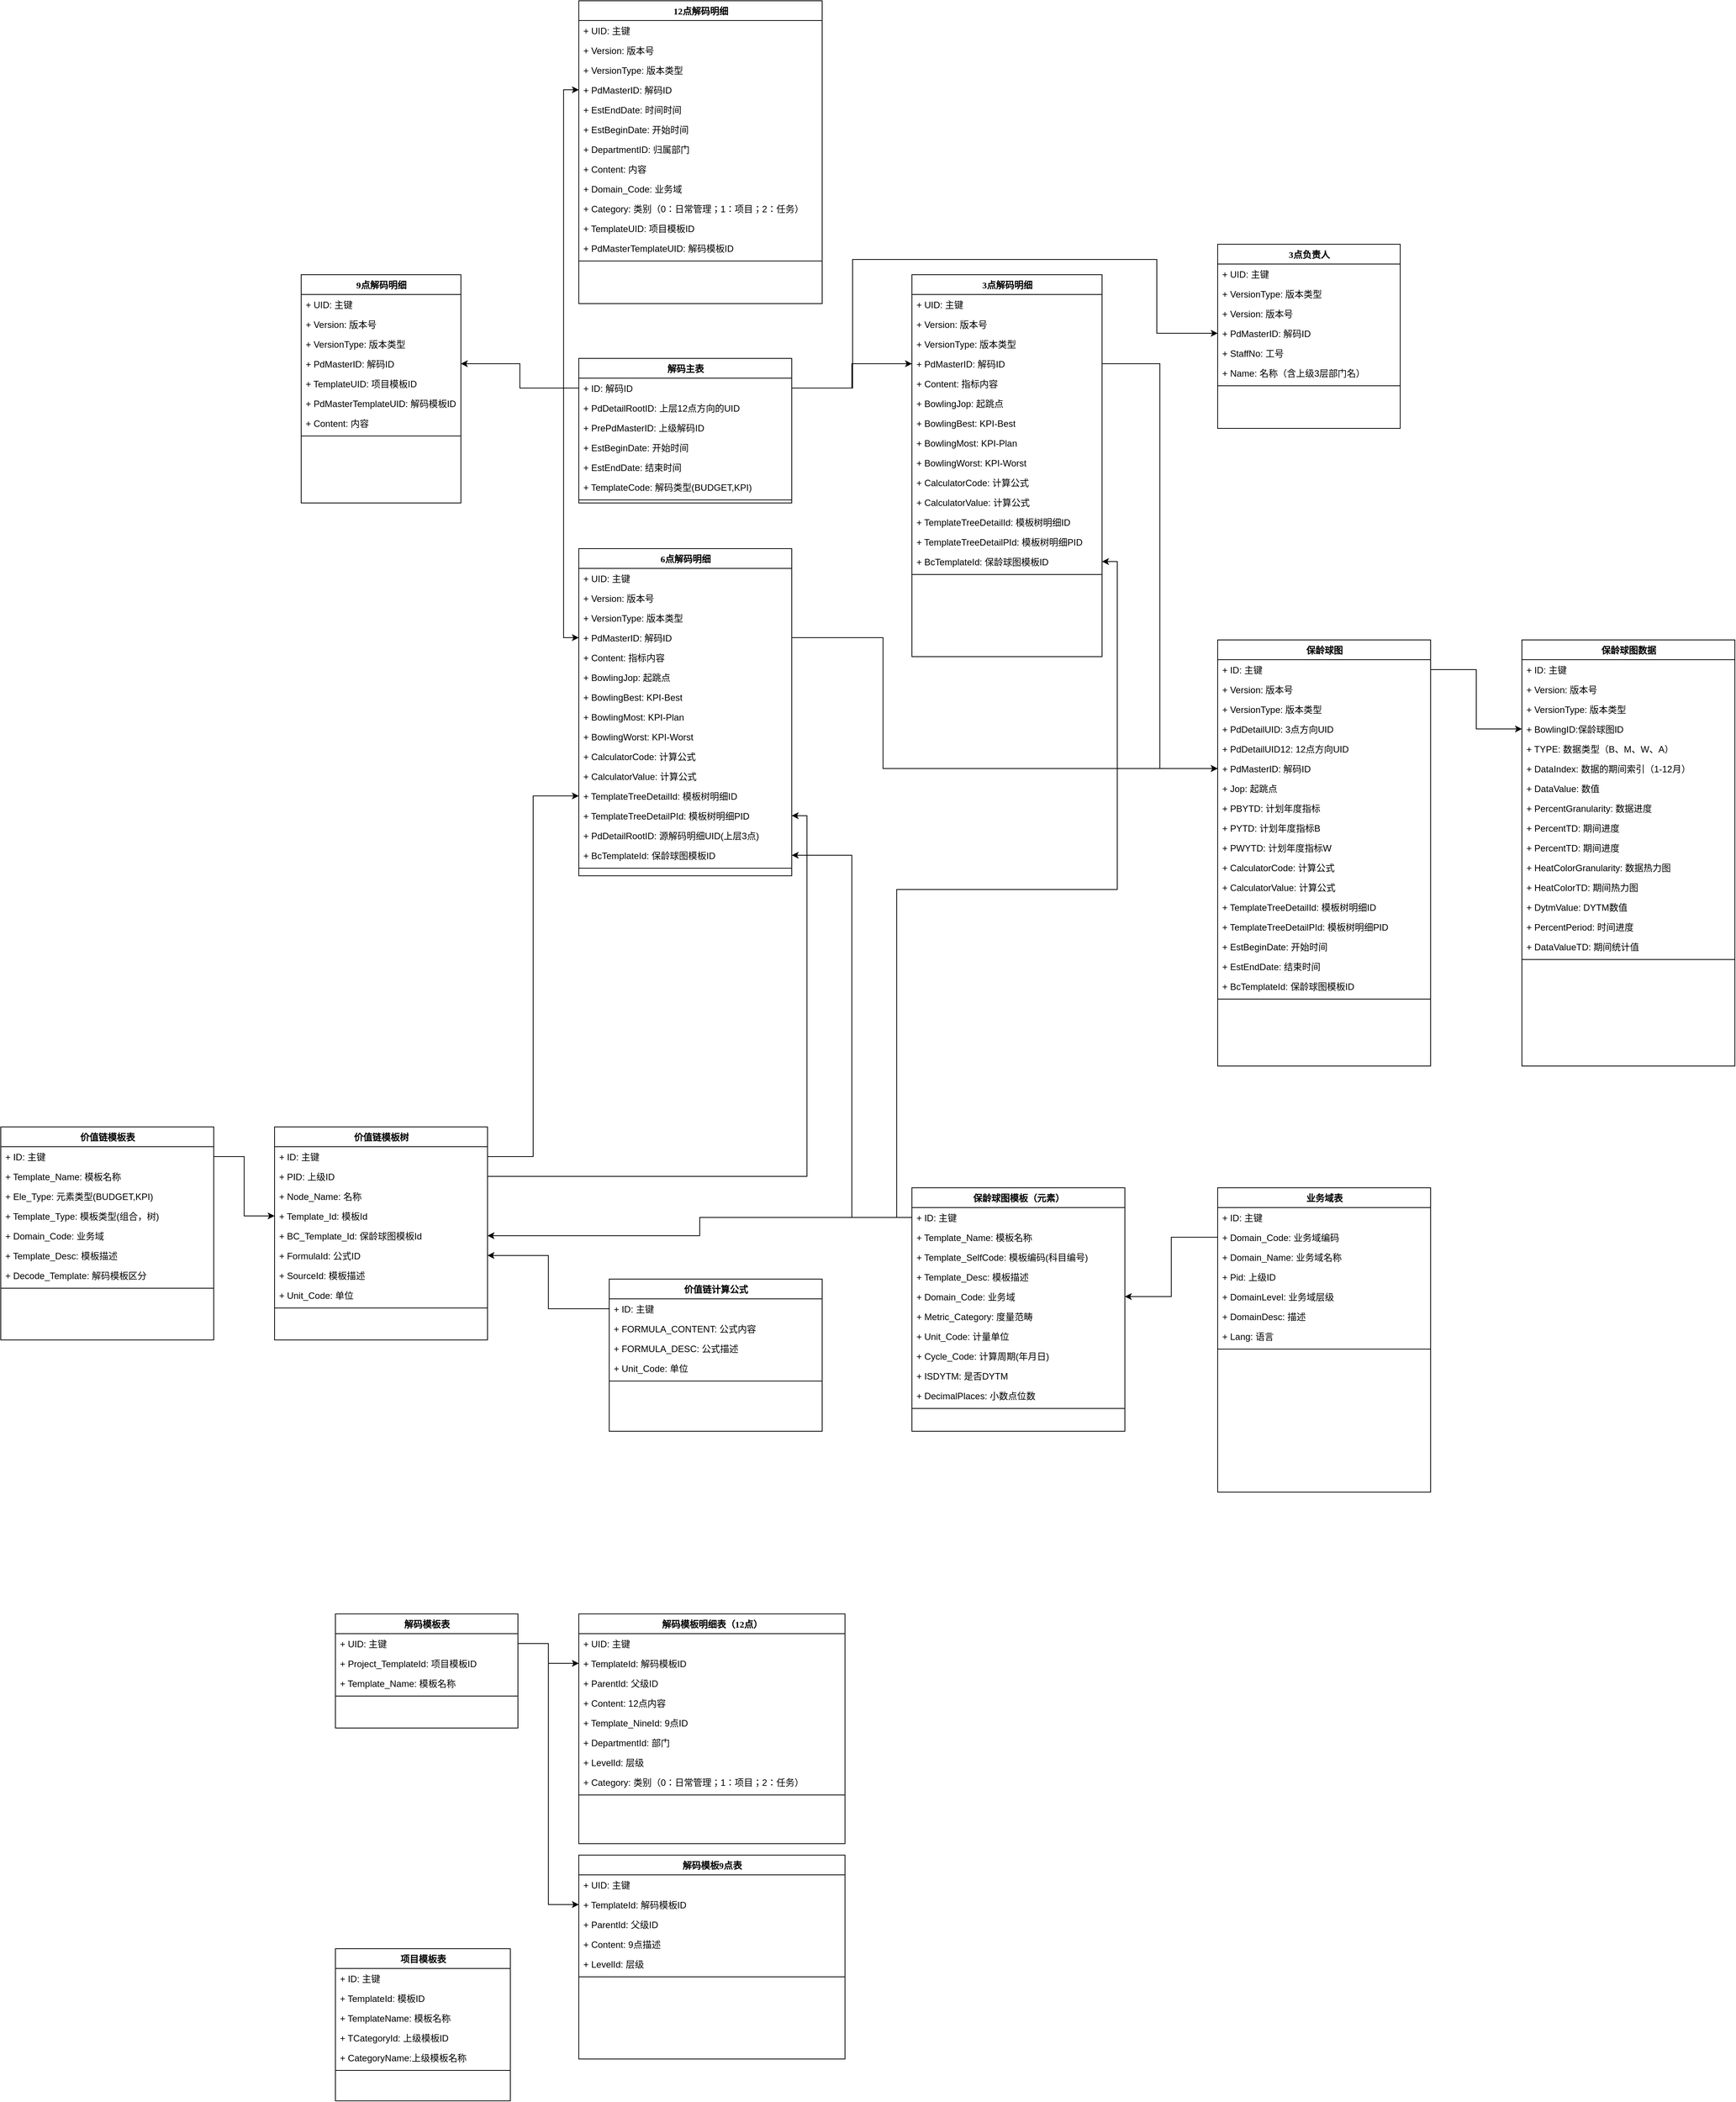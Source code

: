<mxfile version="21.2.9" type="github">
  <diagram name="Page-1" id="9f46799a-70d6-7492-0946-bef42562c5a5">
    <mxGraphModel dx="1793" dy="985" grid="1" gridSize="10" guides="1" tooltips="1" connect="1" arrows="1" fold="1" page="1" pageScale="1" pageWidth="1169" pageHeight="1654" background="none" math="0" shadow="0">
      <root>
        <mxCell id="0" />
        <mxCell id="1" parent="0" />
        <mxCell id="78961159f06e98e8-17" value="解码主表" style="swimlane;html=1;fontStyle=1;align=center;verticalAlign=top;childLayout=stackLayout;horizontal=1;startSize=26;horizontalStack=0;resizeParent=1;resizeLast=0;collapsible=1;marginBottom=0;swimlaneFillColor=#ffffff;rounded=0;shadow=0;comic=0;labelBackgroundColor=none;strokeWidth=1;fillColor=none;fontFamily=Verdana;fontSize=12" parent="1" vertex="1">
          <mxGeometry x="800" y="550" width="280" height="190" as="geometry" />
        </mxCell>
        <mxCell id="78961159f06e98e8-21" value="+ ID: 解码ID" style="text;html=1;strokeColor=none;fillColor=none;align=left;verticalAlign=top;spacingLeft=4;spacingRight=4;whiteSpace=wrap;overflow=hidden;rotatable=0;points=[[0,0.5],[1,0.5]];portConstraint=eastwest;" parent="78961159f06e98e8-17" vertex="1">
          <mxGeometry y="26" width="280" height="26" as="geometry" />
        </mxCell>
        <mxCell id="78961159f06e98e8-23" value="+ PdDetailRootID: 上层12点方向的UID" style="text;html=1;strokeColor=none;fillColor=none;align=left;verticalAlign=top;spacingLeft=4;spacingRight=4;whiteSpace=wrap;overflow=hidden;rotatable=0;points=[[0,0.5],[1,0.5]];portConstraint=eastwest;" parent="78961159f06e98e8-17" vertex="1">
          <mxGeometry y="52" width="280" height="26" as="geometry" />
        </mxCell>
        <mxCell id="78961159f06e98e8-25" value="+ PrePdMasterID: 上级解码ID" style="text;html=1;strokeColor=none;fillColor=none;align=left;verticalAlign=top;spacingLeft=4;spacingRight=4;whiteSpace=wrap;overflow=hidden;rotatable=0;points=[[0,0.5],[1,0.5]];portConstraint=eastwest;" parent="78961159f06e98e8-17" vertex="1">
          <mxGeometry y="78" width="280" height="26" as="geometry" />
        </mxCell>
        <mxCell id="78961159f06e98e8-26" value="+ EstBeginDate: 开始时间" style="text;html=1;strokeColor=none;fillColor=none;align=left;verticalAlign=top;spacingLeft=4;spacingRight=4;whiteSpace=wrap;overflow=hidden;rotatable=0;points=[[0,0.5],[1,0.5]];portConstraint=eastwest;" parent="78961159f06e98e8-17" vertex="1">
          <mxGeometry y="104" width="280" height="26" as="geometry" />
        </mxCell>
        <mxCell id="guZpA2bQeqtDUesKRr1t-75" value="+ EstEndDate: 结束时间" style="text;html=1;strokeColor=none;fillColor=none;align=left;verticalAlign=top;spacingLeft=4;spacingRight=4;whiteSpace=wrap;overflow=hidden;rotatable=0;points=[[0,0.5],[1,0.5]];portConstraint=eastwest;" vertex="1" parent="78961159f06e98e8-17">
          <mxGeometry y="130" width="280" height="26" as="geometry" />
        </mxCell>
        <mxCell id="u6Bn97f6bg5K26w9lrnU-129" value="+ TemplateCode: 解码类型(BUDGET,KPI)" style="text;html=1;strokeColor=none;fillColor=none;align=left;verticalAlign=top;spacingLeft=4;spacingRight=4;whiteSpace=wrap;overflow=hidden;rotatable=0;points=[[0,0.5],[1,0.5]];portConstraint=eastwest;" parent="78961159f06e98e8-17" vertex="1">
          <mxGeometry y="156" width="280" height="26" as="geometry" />
        </mxCell>
        <mxCell id="78961159f06e98e8-19" value="" style="line;html=1;strokeWidth=1;fillColor=none;align=left;verticalAlign=middle;spacingTop=-1;spacingLeft=3;spacingRight=3;rotatable=0;labelPosition=right;points=[];portConstraint=eastwest;" parent="78961159f06e98e8-17" vertex="1">
          <mxGeometry y="182" width="280" height="8" as="geometry" />
        </mxCell>
        <mxCell id="78961159f06e98e8-30" value="12点解码明细" style="swimlane;html=1;fontStyle=1;align=center;verticalAlign=top;childLayout=stackLayout;horizontal=1;startSize=26;horizontalStack=0;resizeParent=1;resizeLast=0;collapsible=1;marginBottom=0;swimlaneFillColor=#ffffff;rounded=0;shadow=0;comic=0;labelBackgroundColor=none;strokeWidth=1;fillColor=none;fontFamily=Verdana;fontSize=12" parent="1" vertex="1">
          <mxGeometry x="800" y="80" width="320" height="398" as="geometry" />
        </mxCell>
        <mxCell id="78961159f06e98e8-31" value="+ UID: 主键" style="text;html=1;strokeColor=none;fillColor=none;align=left;verticalAlign=top;spacingLeft=4;spacingRight=4;whiteSpace=wrap;overflow=hidden;rotatable=0;points=[[0,0.5],[1,0.5]];portConstraint=eastwest;" parent="78961159f06e98e8-30" vertex="1">
          <mxGeometry y="26" width="320" height="26" as="geometry" />
        </mxCell>
        <mxCell id="u6Bn97f6bg5K26w9lrnU-2" value="+ Version: 版本号" style="text;html=1;strokeColor=none;fillColor=none;align=left;verticalAlign=top;spacingLeft=4;spacingRight=4;whiteSpace=wrap;overflow=hidden;rotatable=0;points=[[0,0.5],[1,0.5]];portConstraint=eastwest;" parent="78961159f06e98e8-30" vertex="1">
          <mxGeometry y="52" width="320" height="26" as="geometry" />
        </mxCell>
        <mxCell id="u6Bn97f6bg5K26w9lrnU-3" value="+ VersionType: 版本类型" style="text;html=1;strokeColor=none;fillColor=none;align=left;verticalAlign=top;spacingLeft=4;spacingRight=4;whiteSpace=wrap;overflow=hidden;rotatable=0;points=[[0,0.5],[1,0.5]];portConstraint=eastwest;" parent="78961159f06e98e8-30" vertex="1">
          <mxGeometry y="78" width="320" height="26" as="geometry" />
        </mxCell>
        <mxCell id="u6Bn97f6bg5K26w9lrnU-6" value="+ PdMasterID: 解码ID" style="text;html=1;strokeColor=none;fillColor=none;align=left;verticalAlign=top;spacingLeft=4;spacingRight=4;whiteSpace=wrap;overflow=hidden;rotatable=0;points=[[0,0.5],[1,0.5]];portConstraint=eastwest;" parent="78961159f06e98e8-30" vertex="1">
          <mxGeometry y="104" width="320" height="26" as="geometry" />
        </mxCell>
        <mxCell id="u6Bn97f6bg5K26w9lrnU-131" value="+ EstEndDate: 时间时间" style="text;html=1;strokeColor=none;fillColor=none;align=left;verticalAlign=top;spacingLeft=4;spacingRight=4;whiteSpace=wrap;overflow=hidden;rotatable=0;points=[[0,0.5],[1,0.5]];portConstraint=eastwest;" parent="78961159f06e98e8-30" vertex="1">
          <mxGeometry y="130" width="320" height="26" as="geometry" />
        </mxCell>
        <mxCell id="u6Bn97f6bg5K26w9lrnU-130" value="+ EstBeginDate: 开始时间" style="text;html=1;strokeColor=none;fillColor=none;align=left;verticalAlign=top;spacingLeft=4;spacingRight=4;whiteSpace=wrap;overflow=hidden;rotatable=0;points=[[0,0.5],[1,0.5]];portConstraint=eastwest;" parent="78961159f06e98e8-30" vertex="1">
          <mxGeometry y="156" width="320" height="26" as="geometry" />
        </mxCell>
        <mxCell id="u6Bn97f6bg5K26w9lrnU-293" value="+ DepartmentID: 归属部门" style="text;html=1;strokeColor=none;fillColor=none;align=left;verticalAlign=top;spacingLeft=4;spacingRight=4;whiteSpace=wrap;overflow=hidden;rotatable=0;points=[[0,0.5],[1,0.5]];portConstraint=eastwest;" parent="78961159f06e98e8-30" vertex="1">
          <mxGeometry y="182" width="320" height="26" as="geometry" />
        </mxCell>
        <mxCell id="u6Bn97f6bg5K26w9lrnU-288" value="+ Content: 内容" style="text;html=1;strokeColor=none;fillColor=none;align=left;verticalAlign=top;spacingLeft=4;spacingRight=4;whiteSpace=wrap;overflow=hidden;rotatable=0;points=[[0,0.5],[1,0.5]];portConstraint=eastwest;" parent="78961159f06e98e8-30" vertex="1">
          <mxGeometry y="208" width="320" height="26" as="geometry" />
        </mxCell>
        <mxCell id="u6Bn97f6bg5K26w9lrnU-287" value="+ Domain_Code: 业务域" style="text;html=1;strokeColor=none;fillColor=none;align=left;verticalAlign=top;spacingLeft=4;spacingRight=4;whiteSpace=wrap;overflow=hidden;rotatable=0;points=[[0,0.5],[1,0.5]];portConstraint=eastwest;" parent="78961159f06e98e8-30" vertex="1">
          <mxGeometry y="234" width="320" height="26" as="geometry" />
        </mxCell>
        <mxCell id="u6Bn97f6bg5K26w9lrnU-286" value="+ Category: 类别（0：日常管理；1：项目；2：任务）" style="text;html=1;strokeColor=none;fillColor=none;align=left;verticalAlign=top;spacingLeft=4;spacingRight=4;whiteSpace=wrap;overflow=hidden;rotatable=0;points=[[0,0.5],[1,0.5]];portConstraint=eastwest;" parent="78961159f06e98e8-30" vertex="1">
          <mxGeometry y="260" width="320" height="26" as="geometry" />
        </mxCell>
        <mxCell id="78961159f06e98e8-37" value="+ TemplateUID: 项目模板ID" style="text;html=1;strokeColor=none;fillColor=none;align=left;verticalAlign=top;spacingLeft=4;spacingRight=4;whiteSpace=wrap;overflow=hidden;rotatable=0;points=[[0,0.5],[1,0.5]];portConstraint=eastwest;" parent="78961159f06e98e8-30" vertex="1">
          <mxGeometry y="286" width="320" height="26" as="geometry" />
        </mxCell>
        <mxCell id="u6Bn97f6bg5K26w9lrnU-5" value="+ PdMasterTemplateUID: 解码模板ID" style="text;html=1;strokeColor=none;fillColor=none;align=left;verticalAlign=top;spacingLeft=4;spacingRight=4;whiteSpace=wrap;overflow=hidden;rotatable=0;points=[[0,0.5],[1,0.5]];portConstraint=eastwest;" parent="78961159f06e98e8-30" vertex="1">
          <mxGeometry y="312" width="320" height="26" as="geometry" />
        </mxCell>
        <mxCell id="78961159f06e98e8-38" value="" style="line;html=1;strokeWidth=1;fillColor=none;align=left;verticalAlign=middle;spacingTop=-1;spacingLeft=3;spacingRight=3;rotatable=0;labelPosition=right;points=[];portConstraint=eastwest;" parent="78961159f06e98e8-30" vertex="1">
          <mxGeometry y="338" width="320" height="8" as="geometry" />
        </mxCell>
        <mxCell id="78961159f06e98e8-56" value="9点解码明细" style="swimlane;html=1;fontStyle=1;align=center;verticalAlign=top;childLayout=stackLayout;horizontal=1;startSize=26;horizontalStack=0;resizeParent=1;resizeLast=0;collapsible=1;marginBottom=0;swimlaneFillColor=#ffffff;rounded=0;shadow=0;comic=0;labelBackgroundColor=none;strokeWidth=1;fillColor=none;fontFamily=Verdana;fontSize=12" parent="1" vertex="1">
          <mxGeometry x="435" y="440" width="210" height="300" as="geometry" />
        </mxCell>
        <mxCell id="78961159f06e98e8-57" value="+ UID: 主键" style="text;html=1;strokeColor=none;fillColor=none;align=left;verticalAlign=top;spacingLeft=4;spacingRight=4;whiteSpace=wrap;overflow=hidden;rotatable=0;points=[[0,0.5],[1,0.5]];portConstraint=eastwest;" parent="78961159f06e98e8-56" vertex="1">
          <mxGeometry y="26" width="210" height="26" as="geometry" />
        </mxCell>
        <mxCell id="78961159f06e98e8-58" value="+ Version: 版本号" style="text;html=1;strokeColor=none;fillColor=none;align=left;verticalAlign=top;spacingLeft=4;spacingRight=4;whiteSpace=wrap;overflow=hidden;rotatable=0;points=[[0,0.5],[1,0.5]];portConstraint=eastwest;" parent="78961159f06e98e8-56" vertex="1">
          <mxGeometry y="52" width="210" height="26" as="geometry" />
        </mxCell>
        <mxCell id="78961159f06e98e8-59" value="+ VersionType: 版本类型" style="text;html=1;strokeColor=none;fillColor=none;align=left;verticalAlign=top;spacingLeft=4;spacingRight=4;whiteSpace=wrap;overflow=hidden;rotatable=0;points=[[0,0.5],[1,0.5]];portConstraint=eastwest;" parent="78961159f06e98e8-56" vertex="1">
          <mxGeometry y="78" width="210" height="26" as="geometry" />
        </mxCell>
        <mxCell id="78961159f06e98e8-62" value="+ PdMasterID: 解码ID" style="text;html=1;strokeColor=none;fillColor=none;align=left;verticalAlign=top;spacingLeft=4;spacingRight=4;whiteSpace=wrap;overflow=hidden;rotatable=0;points=[[0,0.5],[1,0.5]];portConstraint=eastwest;" parent="78961159f06e98e8-56" vertex="1">
          <mxGeometry y="104" width="210" height="26" as="geometry" />
        </mxCell>
        <mxCell id="78961159f06e98e8-60" value="+ TemplateUID: 项目模板ID" style="text;html=1;strokeColor=none;fillColor=none;align=left;verticalAlign=top;spacingLeft=4;spacingRight=4;whiteSpace=wrap;overflow=hidden;rotatable=0;points=[[0,0.5],[1,0.5]];portConstraint=eastwest;" parent="78961159f06e98e8-56" vertex="1">
          <mxGeometry y="130" width="210" height="26" as="geometry" />
        </mxCell>
        <mxCell id="78961159f06e98e8-61" value="+ PdMasterTemplateUID: 解码模板ID" style="text;html=1;strokeColor=none;fillColor=none;align=left;verticalAlign=top;spacingLeft=4;spacingRight=4;whiteSpace=wrap;overflow=hidden;rotatable=0;points=[[0,0.5],[1,0.5]];portConstraint=eastwest;" parent="78961159f06e98e8-56" vertex="1">
          <mxGeometry y="156" width="210" height="26" as="geometry" />
        </mxCell>
        <mxCell id="78961159f06e98e8-63" value="+ Content: 内容" style="text;html=1;strokeColor=none;fillColor=none;align=left;verticalAlign=top;spacingLeft=4;spacingRight=4;whiteSpace=wrap;overflow=hidden;rotatable=0;points=[[0,0.5],[1,0.5]];portConstraint=eastwest;" parent="78961159f06e98e8-56" vertex="1">
          <mxGeometry y="182" width="210" height="26" as="geometry" />
        </mxCell>
        <mxCell id="78961159f06e98e8-64" value="" style="line;html=1;strokeWidth=1;fillColor=none;align=left;verticalAlign=middle;spacingTop=-1;spacingLeft=3;spacingRight=3;rotatable=0;labelPosition=right;points=[];portConstraint=eastwest;" parent="78961159f06e98e8-56" vertex="1">
          <mxGeometry y="208" width="210" height="8" as="geometry" />
        </mxCell>
        <mxCell id="78961159f06e98e8-108" value="3点负责人" style="swimlane;html=1;fontStyle=1;align=center;verticalAlign=top;childLayout=stackLayout;horizontal=1;startSize=26;horizontalStack=0;resizeParent=1;resizeLast=0;collapsible=1;marginBottom=0;swimlaneFillColor=#ffffff;rounded=0;shadow=0;comic=0;labelBackgroundColor=none;strokeWidth=1;fillColor=none;fontFamily=Verdana;fontSize=12" parent="1" vertex="1">
          <mxGeometry x="1640" y="400" width="240" height="242" as="geometry" />
        </mxCell>
        <mxCell id="u6Bn97f6bg5K26w9lrnU-75" value="+ UID: 主键" style="text;html=1;strokeColor=none;fillColor=none;align=left;verticalAlign=top;spacingLeft=4;spacingRight=4;whiteSpace=wrap;overflow=hidden;rotatable=0;points=[[0,0.5],[1,0.5]];portConstraint=eastwest;" parent="78961159f06e98e8-108" vertex="1">
          <mxGeometry y="26" width="240" height="26" as="geometry" />
        </mxCell>
        <mxCell id="u6Bn97f6bg5K26w9lrnU-73" value="+ VersionType: 版本类型" style="text;html=1;strokeColor=none;fillColor=none;align=left;verticalAlign=top;spacingLeft=4;spacingRight=4;whiteSpace=wrap;overflow=hidden;rotatable=0;points=[[0,0.5],[1,0.5]];portConstraint=eastwest;" parent="78961159f06e98e8-108" vertex="1">
          <mxGeometry y="52" width="240" height="26" as="geometry" />
        </mxCell>
        <mxCell id="u6Bn97f6bg5K26w9lrnU-72" value="+ Version: 版本号" style="text;html=1;strokeColor=none;fillColor=none;align=left;verticalAlign=top;spacingLeft=4;spacingRight=4;whiteSpace=wrap;overflow=hidden;rotatable=0;points=[[0,0.5],[1,0.5]];portConstraint=eastwest;" parent="78961159f06e98e8-108" vertex="1">
          <mxGeometry y="78" width="240" height="26" as="geometry" />
        </mxCell>
        <mxCell id="u6Bn97f6bg5K26w9lrnU-74" value="+ PdMasterID: 解码ID" style="text;html=1;strokeColor=none;fillColor=none;align=left;verticalAlign=top;spacingLeft=4;spacingRight=4;whiteSpace=wrap;overflow=hidden;rotatable=0;points=[[0,0.5],[1,0.5]];portConstraint=eastwest;" parent="78961159f06e98e8-108" vertex="1">
          <mxGeometry y="104" width="240" height="26" as="geometry" />
        </mxCell>
        <mxCell id="guZpA2bQeqtDUesKRr1t-71" value="+ StaffNo: 工号" style="text;html=1;strokeColor=none;fillColor=none;align=left;verticalAlign=top;spacingLeft=4;spacingRight=4;whiteSpace=wrap;overflow=hidden;rotatable=0;points=[[0,0.5],[1,0.5]];portConstraint=eastwest;" vertex="1" parent="78961159f06e98e8-108">
          <mxGeometry y="130" width="240" height="26" as="geometry" />
        </mxCell>
        <mxCell id="guZpA2bQeqtDUesKRr1t-72" value="+ Name: 名称（含上级3层部门名）" style="text;html=1;strokeColor=none;fillColor=none;align=left;verticalAlign=top;spacingLeft=4;spacingRight=4;whiteSpace=wrap;overflow=hidden;rotatable=0;points=[[0,0.5],[1,0.5]];portConstraint=eastwest;" vertex="1" parent="78961159f06e98e8-108">
          <mxGeometry y="156" width="240" height="26" as="geometry" />
        </mxCell>
        <mxCell id="78961159f06e98e8-116" value="" style="line;html=1;strokeWidth=1;fillColor=none;align=left;verticalAlign=middle;spacingTop=-1;spacingLeft=3;spacingRight=3;rotatable=0;labelPosition=right;points=[];portConstraint=eastwest;" parent="78961159f06e98e8-108" vertex="1">
          <mxGeometry y="182" width="240" height="8" as="geometry" />
        </mxCell>
        <mxCell id="u6Bn97f6bg5K26w9lrnU-9" value="3点解码明细" style="swimlane;html=1;fontStyle=1;align=center;verticalAlign=top;childLayout=stackLayout;horizontal=1;startSize=26;horizontalStack=0;resizeParent=1;resizeLast=0;collapsible=1;marginBottom=0;swimlaneFillColor=#ffffff;rounded=0;shadow=0;comic=0;labelBackgroundColor=none;strokeWidth=1;fillColor=none;fontFamily=Verdana;fontSize=12" parent="1" vertex="1">
          <mxGeometry x="1238" y="440" width="250" height="502" as="geometry" />
        </mxCell>
        <mxCell id="u6Bn97f6bg5K26w9lrnU-10" value="+ UID: 主键" style="text;html=1;strokeColor=none;fillColor=none;align=left;verticalAlign=top;spacingLeft=4;spacingRight=4;whiteSpace=wrap;overflow=hidden;rotatable=0;points=[[0,0.5],[1,0.5]];portConstraint=eastwest;" parent="u6Bn97f6bg5K26w9lrnU-9" vertex="1">
          <mxGeometry y="26" width="250" height="26" as="geometry" />
        </mxCell>
        <mxCell id="u6Bn97f6bg5K26w9lrnU-11" value="+ Version: 版本号" style="text;html=1;strokeColor=none;fillColor=none;align=left;verticalAlign=top;spacingLeft=4;spacingRight=4;whiteSpace=wrap;overflow=hidden;rotatable=0;points=[[0,0.5],[1,0.5]];portConstraint=eastwest;" parent="u6Bn97f6bg5K26w9lrnU-9" vertex="1">
          <mxGeometry y="52" width="250" height="26" as="geometry" />
        </mxCell>
        <mxCell id="u6Bn97f6bg5K26w9lrnU-12" value="+ VersionType: 版本类型" style="text;html=1;strokeColor=none;fillColor=none;align=left;verticalAlign=top;spacingLeft=4;spacingRight=4;whiteSpace=wrap;overflow=hidden;rotatable=0;points=[[0,0.5],[1,0.5]];portConstraint=eastwest;" parent="u6Bn97f6bg5K26w9lrnU-9" vertex="1">
          <mxGeometry y="78" width="250" height="26" as="geometry" />
        </mxCell>
        <mxCell id="u6Bn97f6bg5K26w9lrnU-13" value="+ PdMasterID: 解码ID" style="text;html=1;strokeColor=none;fillColor=none;align=left;verticalAlign=top;spacingLeft=4;spacingRight=4;whiteSpace=wrap;overflow=hidden;rotatable=0;points=[[0,0.5],[1,0.5]];portConstraint=eastwest;" parent="u6Bn97f6bg5K26w9lrnU-9" vertex="1">
          <mxGeometry y="104" width="250" height="26" as="geometry" />
        </mxCell>
        <mxCell id="u6Bn97f6bg5K26w9lrnU-291" value="+ Content: 指标内容" style="text;html=1;strokeColor=none;fillColor=none;align=left;verticalAlign=top;spacingLeft=4;spacingRight=4;whiteSpace=wrap;overflow=hidden;rotatable=0;points=[[0,0.5],[1,0.5]];portConstraint=eastwest;" parent="u6Bn97f6bg5K26w9lrnU-9" vertex="1">
          <mxGeometry y="130" width="250" height="26" as="geometry" />
        </mxCell>
        <mxCell id="u6Bn97f6bg5K26w9lrnU-38" value="+ BowlingJop: 起跳点" style="text;html=1;strokeColor=none;fillColor=none;align=left;verticalAlign=top;spacingLeft=4;spacingRight=4;whiteSpace=wrap;overflow=hidden;rotatable=0;points=[[0,0.5],[1,0.5]];portConstraint=eastwest;" parent="u6Bn97f6bg5K26w9lrnU-9" vertex="1">
          <mxGeometry y="156" width="250" height="26" as="geometry" />
        </mxCell>
        <mxCell id="u6Bn97f6bg5K26w9lrnU-16" value="+ BowlingBest: KPI-Best" style="text;html=1;strokeColor=none;fillColor=none;align=left;verticalAlign=top;spacingLeft=4;spacingRight=4;whiteSpace=wrap;overflow=hidden;rotatable=0;points=[[0,0.5],[1,0.5]];portConstraint=eastwest;" parent="u6Bn97f6bg5K26w9lrnU-9" vertex="1">
          <mxGeometry y="182" width="250" height="26" as="geometry" />
        </mxCell>
        <mxCell id="u6Bn97f6bg5K26w9lrnU-39" value="+ BowlingMost: KPI-Plan" style="text;html=1;strokeColor=none;fillColor=none;align=left;verticalAlign=top;spacingLeft=4;spacingRight=4;whiteSpace=wrap;overflow=hidden;rotatable=0;points=[[0,0.5],[1,0.5]];portConstraint=eastwest;" parent="u6Bn97f6bg5K26w9lrnU-9" vertex="1">
          <mxGeometry y="208" width="250" height="26" as="geometry" />
        </mxCell>
        <mxCell id="u6Bn97f6bg5K26w9lrnU-40" value="+ BowlingWorst: KPI-Worst" style="text;html=1;strokeColor=none;fillColor=none;align=left;verticalAlign=top;spacingLeft=4;spacingRight=4;whiteSpace=wrap;overflow=hidden;rotatable=0;points=[[0,0.5],[1,0.5]];portConstraint=eastwest;" parent="u6Bn97f6bg5K26w9lrnU-9" vertex="1">
          <mxGeometry y="234" width="250" height="26" as="geometry" />
        </mxCell>
        <mxCell id="u6Bn97f6bg5K26w9lrnU-37" value="+ CalculatorCode: 计算公式" style="text;html=1;strokeColor=none;fillColor=none;align=left;verticalAlign=top;spacingLeft=4;spacingRight=4;whiteSpace=wrap;overflow=hidden;rotatable=0;points=[[0,0.5],[1,0.5]];portConstraint=eastwest;" parent="u6Bn97f6bg5K26w9lrnU-9" vertex="1">
          <mxGeometry y="260" width="250" height="26" as="geometry" />
        </mxCell>
        <mxCell id="u6Bn97f6bg5K26w9lrnU-44" value="+ CalculatorValue: 计算公式" style="text;html=1;strokeColor=none;fillColor=none;align=left;verticalAlign=top;spacingLeft=4;spacingRight=4;whiteSpace=wrap;overflow=hidden;rotatable=0;points=[[0,0.5],[1,0.5]];portConstraint=eastwest;" parent="u6Bn97f6bg5K26w9lrnU-9" vertex="1">
          <mxGeometry y="286" width="250" height="26" as="geometry" />
        </mxCell>
        <mxCell id="u6Bn97f6bg5K26w9lrnU-43" value="+ TemplateTreeDetailId: 模板树明细ID" style="text;html=1;strokeColor=none;fillColor=none;align=left;verticalAlign=top;spacingLeft=4;spacingRight=4;whiteSpace=wrap;overflow=hidden;rotatable=0;points=[[0,0.5],[1,0.5]];portConstraint=eastwest;" parent="u6Bn97f6bg5K26w9lrnU-9" vertex="1">
          <mxGeometry y="312" width="250" height="26" as="geometry" />
        </mxCell>
        <mxCell id="u6Bn97f6bg5K26w9lrnU-42" value="+ TemplateTreeDetailPId: 模板树明细PID" style="text;html=1;strokeColor=none;fillColor=none;align=left;verticalAlign=top;spacingLeft=4;spacingRight=4;whiteSpace=wrap;overflow=hidden;rotatable=0;points=[[0,0.5],[1,0.5]];portConstraint=eastwest;" parent="u6Bn97f6bg5K26w9lrnU-9" vertex="1">
          <mxGeometry y="338" width="250" height="26" as="geometry" />
        </mxCell>
        <mxCell id="u6Bn97f6bg5K26w9lrnU-310" value="+ BcTemplateId: 保龄球图模板ID" style="text;html=1;strokeColor=none;fillColor=none;align=left;verticalAlign=top;spacingLeft=4;spacingRight=4;whiteSpace=wrap;overflow=hidden;rotatable=0;points=[[0,0.5],[1,0.5]];portConstraint=eastwest;" parent="u6Bn97f6bg5K26w9lrnU-9" vertex="1">
          <mxGeometry y="364" width="250" height="26" as="geometry" />
        </mxCell>
        <mxCell id="u6Bn97f6bg5K26w9lrnU-17" value="" style="line;html=1;strokeWidth=1;fillColor=none;align=left;verticalAlign=middle;spacingTop=-1;spacingLeft=3;spacingRight=3;rotatable=0;labelPosition=right;points=[];portConstraint=eastwest;" parent="u6Bn97f6bg5K26w9lrnU-9" vertex="1">
          <mxGeometry y="390" width="250" height="8" as="geometry" />
        </mxCell>
        <mxCell id="u6Bn97f6bg5K26w9lrnU-45" value="6点解码明细" style="swimlane;html=1;fontStyle=1;align=center;verticalAlign=top;childLayout=stackLayout;horizontal=1;startSize=26;horizontalStack=0;resizeParent=1;resizeLast=0;collapsible=1;marginBottom=0;swimlaneFillColor=#ffffff;rounded=0;shadow=0;comic=0;labelBackgroundColor=none;strokeWidth=1;fillColor=none;fontFamily=Verdana;fontSize=12" parent="1" vertex="1">
          <mxGeometry x="800" y="800" width="280" height="430" as="geometry" />
        </mxCell>
        <mxCell id="u6Bn97f6bg5K26w9lrnU-46" value="+ UID: 主键" style="text;html=1;strokeColor=none;fillColor=none;align=left;verticalAlign=top;spacingLeft=4;spacingRight=4;whiteSpace=wrap;overflow=hidden;rotatable=0;points=[[0,0.5],[1,0.5]];portConstraint=eastwest;" parent="u6Bn97f6bg5K26w9lrnU-45" vertex="1">
          <mxGeometry y="26" width="280" height="26" as="geometry" />
        </mxCell>
        <mxCell id="u6Bn97f6bg5K26w9lrnU-47" value="+ Version: 版本号" style="text;html=1;strokeColor=none;fillColor=none;align=left;verticalAlign=top;spacingLeft=4;spacingRight=4;whiteSpace=wrap;overflow=hidden;rotatable=0;points=[[0,0.5],[1,0.5]];portConstraint=eastwest;" parent="u6Bn97f6bg5K26w9lrnU-45" vertex="1">
          <mxGeometry y="52" width="280" height="26" as="geometry" />
        </mxCell>
        <mxCell id="u6Bn97f6bg5K26w9lrnU-48" value="+ VersionType: 版本类型" style="text;html=1;strokeColor=none;fillColor=none;align=left;verticalAlign=top;spacingLeft=4;spacingRight=4;whiteSpace=wrap;overflow=hidden;rotatable=0;points=[[0,0.5],[1,0.5]];portConstraint=eastwest;" parent="u6Bn97f6bg5K26w9lrnU-45" vertex="1">
          <mxGeometry y="78" width="280" height="26" as="geometry" />
        </mxCell>
        <mxCell id="u6Bn97f6bg5K26w9lrnU-49" value="+ PdMasterID: 解码ID" style="text;html=1;strokeColor=none;fillColor=none;align=left;verticalAlign=top;spacingLeft=4;spacingRight=4;whiteSpace=wrap;overflow=hidden;rotatable=0;points=[[0,0.5],[1,0.5]];portConstraint=eastwest;" parent="u6Bn97f6bg5K26w9lrnU-45" vertex="1">
          <mxGeometry y="104" width="280" height="26" as="geometry" />
        </mxCell>
        <mxCell id="u6Bn97f6bg5K26w9lrnU-290" value="+ Content: 指标内容" style="text;html=1;strokeColor=none;fillColor=none;align=left;verticalAlign=top;spacingLeft=4;spacingRight=4;whiteSpace=wrap;overflow=hidden;rotatable=0;points=[[0,0.5],[1,0.5]];portConstraint=eastwest;" parent="u6Bn97f6bg5K26w9lrnU-45" vertex="1">
          <mxGeometry y="130" width="280" height="26" as="geometry" />
        </mxCell>
        <mxCell id="u6Bn97f6bg5K26w9lrnU-52" value="+ BowlingJop: 起跳点" style="text;html=1;strokeColor=none;fillColor=none;align=left;verticalAlign=top;spacingLeft=4;spacingRight=4;whiteSpace=wrap;overflow=hidden;rotatable=0;points=[[0,0.5],[1,0.5]];portConstraint=eastwest;" parent="u6Bn97f6bg5K26w9lrnU-45" vertex="1">
          <mxGeometry y="156" width="280" height="26" as="geometry" />
        </mxCell>
        <mxCell id="u6Bn97f6bg5K26w9lrnU-53" value="+ BowlingBest: KPI-Best" style="text;html=1;strokeColor=none;fillColor=none;align=left;verticalAlign=top;spacingLeft=4;spacingRight=4;whiteSpace=wrap;overflow=hidden;rotatable=0;points=[[0,0.5],[1,0.5]];portConstraint=eastwest;" parent="u6Bn97f6bg5K26w9lrnU-45" vertex="1">
          <mxGeometry y="182" width="280" height="26" as="geometry" />
        </mxCell>
        <mxCell id="u6Bn97f6bg5K26w9lrnU-54" value="+ BowlingMost: KPI-Plan" style="text;html=1;strokeColor=none;fillColor=none;align=left;verticalAlign=top;spacingLeft=4;spacingRight=4;whiteSpace=wrap;overflow=hidden;rotatable=0;points=[[0,0.5],[1,0.5]];portConstraint=eastwest;" parent="u6Bn97f6bg5K26w9lrnU-45" vertex="1">
          <mxGeometry y="208" width="280" height="26" as="geometry" />
        </mxCell>
        <mxCell id="u6Bn97f6bg5K26w9lrnU-55" value="+ BowlingWorst: KPI-Worst" style="text;html=1;strokeColor=none;fillColor=none;align=left;verticalAlign=top;spacingLeft=4;spacingRight=4;whiteSpace=wrap;overflow=hidden;rotatable=0;points=[[0,0.5],[1,0.5]];portConstraint=eastwest;" parent="u6Bn97f6bg5K26w9lrnU-45" vertex="1">
          <mxGeometry y="234" width="280" height="26" as="geometry" />
        </mxCell>
        <mxCell id="u6Bn97f6bg5K26w9lrnU-56" value="+ CalculatorCode: 计算公式" style="text;html=1;strokeColor=none;fillColor=none;align=left;verticalAlign=top;spacingLeft=4;spacingRight=4;whiteSpace=wrap;overflow=hidden;rotatable=0;points=[[0,0.5],[1,0.5]];portConstraint=eastwest;" parent="u6Bn97f6bg5K26w9lrnU-45" vertex="1">
          <mxGeometry y="260" width="280" height="26" as="geometry" />
        </mxCell>
        <mxCell id="u6Bn97f6bg5K26w9lrnU-57" value="+ CalculatorValue: 计算公式" style="text;html=1;strokeColor=none;fillColor=none;align=left;verticalAlign=top;spacingLeft=4;spacingRight=4;whiteSpace=wrap;overflow=hidden;rotatable=0;points=[[0,0.5],[1,0.5]];portConstraint=eastwest;" parent="u6Bn97f6bg5K26w9lrnU-45" vertex="1">
          <mxGeometry y="286" width="280" height="26" as="geometry" />
        </mxCell>
        <mxCell id="u6Bn97f6bg5K26w9lrnU-58" value="+ TemplateTreeDetailId: 模板树明细ID" style="text;html=1;strokeColor=none;fillColor=none;align=left;verticalAlign=top;spacingLeft=4;spacingRight=4;whiteSpace=wrap;overflow=hidden;rotatable=0;points=[[0,0.5],[1,0.5]];portConstraint=eastwest;" parent="u6Bn97f6bg5K26w9lrnU-45" vertex="1">
          <mxGeometry y="312" width="280" height="26" as="geometry" />
        </mxCell>
        <mxCell id="u6Bn97f6bg5K26w9lrnU-59" value="+ TemplateTreeDetailPId: 模板树明细PID" style="text;html=1;strokeColor=none;fillColor=none;align=left;verticalAlign=top;spacingLeft=4;spacingRight=4;whiteSpace=wrap;overflow=hidden;rotatable=0;points=[[0,0.5],[1,0.5]];portConstraint=eastwest;" parent="u6Bn97f6bg5K26w9lrnU-45" vertex="1">
          <mxGeometry y="338" width="280" height="26" as="geometry" />
        </mxCell>
        <mxCell id="u6Bn97f6bg5K26w9lrnU-60" value="+ PdDetailRootID: 源解码明细UID(上层3点)" style="text;html=1;strokeColor=none;fillColor=none;align=left;verticalAlign=top;spacingLeft=4;spacingRight=4;whiteSpace=wrap;overflow=hidden;rotatable=0;points=[[0,0.5],[1,0.5]];portConstraint=eastwest;" parent="u6Bn97f6bg5K26w9lrnU-45" vertex="1">
          <mxGeometry y="364" width="280" height="26" as="geometry" />
        </mxCell>
        <mxCell id="u6Bn97f6bg5K26w9lrnU-311" value="+ BcTemplateId: 保龄球图模板ID" style="text;html=1;strokeColor=none;fillColor=none;align=left;verticalAlign=top;spacingLeft=4;spacingRight=4;whiteSpace=wrap;overflow=hidden;rotatable=0;points=[[0,0.5],[1,0.5]];portConstraint=eastwest;" parent="u6Bn97f6bg5K26w9lrnU-45" vertex="1">
          <mxGeometry y="390" width="280" height="26" as="geometry" />
        </mxCell>
        <mxCell id="u6Bn97f6bg5K26w9lrnU-61" value="" style="line;html=1;strokeWidth=1;fillColor=none;align=left;verticalAlign=middle;spacingTop=-1;spacingLeft=3;spacingRight=3;rotatable=0;labelPosition=right;points=[];portConstraint=eastwest;" parent="u6Bn97f6bg5K26w9lrnU-45" vertex="1">
          <mxGeometry y="416" width="280" height="8" as="geometry" />
        </mxCell>
        <mxCell id="u6Bn97f6bg5K26w9lrnU-189" style="edgeStyle=orthogonalEdgeStyle;rounded=0;orthogonalLoop=1;jettySize=auto;html=1;" parent="1" source="78961159f06e98e8-21" target="78961159f06e98e8-62" edge="1">
          <mxGeometry relative="1" as="geometry" />
        </mxCell>
        <mxCell id="u6Bn97f6bg5K26w9lrnU-193" style="edgeStyle=orthogonalEdgeStyle;rounded=0;orthogonalLoop=1;jettySize=auto;html=1;exitX=1;exitY=0.5;exitDx=0;exitDy=0;entryX=0;entryY=0.5;entryDx=0;entryDy=0;" parent="1" source="78961159f06e98e8-21" target="u6Bn97f6bg5K26w9lrnU-13" edge="1">
          <mxGeometry relative="1" as="geometry" />
        </mxCell>
        <mxCell id="u6Bn97f6bg5K26w9lrnU-194" style="edgeStyle=orthogonalEdgeStyle;rounded=0;orthogonalLoop=1;jettySize=auto;html=1;entryX=0;entryY=0.5;entryDx=0;entryDy=0;" parent="1" source="78961159f06e98e8-21" target="u6Bn97f6bg5K26w9lrnU-49" edge="1">
          <mxGeometry relative="1" as="geometry" />
        </mxCell>
        <mxCell id="u6Bn97f6bg5K26w9lrnU-197" value="解码模板表" style="swimlane;html=1;fontStyle=1;align=center;verticalAlign=top;childLayout=stackLayout;horizontal=1;startSize=26;horizontalStack=0;resizeParent=1;resizeLast=0;collapsible=1;marginBottom=0;swimlaneFillColor=#ffffff;rounded=0;shadow=0;comic=0;labelBackgroundColor=none;strokeWidth=1;fillColor=none;fontFamily=Verdana;fontSize=12" parent="1" vertex="1">
          <mxGeometry x="480" y="2200" width="240" height="150" as="geometry" />
        </mxCell>
        <mxCell id="u6Bn97f6bg5K26w9lrnU-207" value="+ UID: 主键" style="text;html=1;strokeColor=none;fillColor=none;align=left;verticalAlign=top;spacingLeft=4;spacingRight=4;whiteSpace=wrap;overflow=hidden;rotatable=0;points=[[0,0.5],[1,0.5]];portConstraint=eastwest;" parent="u6Bn97f6bg5K26w9lrnU-197" vertex="1">
          <mxGeometry y="26" width="240" height="26" as="geometry" />
        </mxCell>
        <mxCell id="u6Bn97f6bg5K26w9lrnU-199" value="+ Project_TemplateId: 项目模板ID" style="text;html=1;strokeColor=none;fillColor=none;align=left;verticalAlign=top;spacingLeft=4;spacingRight=4;whiteSpace=wrap;overflow=hidden;rotatable=0;points=[[0,0.5],[1,0.5]];portConstraint=eastwest;" parent="u6Bn97f6bg5K26w9lrnU-197" vertex="1">
          <mxGeometry y="52" width="240" height="26" as="geometry" />
        </mxCell>
        <mxCell id="u6Bn97f6bg5K26w9lrnU-200" value="+ Template_Name: 模板名称" style="text;html=1;strokeColor=none;fillColor=none;align=left;verticalAlign=top;spacingLeft=4;spacingRight=4;whiteSpace=wrap;overflow=hidden;rotatable=0;points=[[0,0.5],[1,0.5]];portConstraint=eastwest;" parent="u6Bn97f6bg5K26w9lrnU-197" vertex="1">
          <mxGeometry y="78" width="240" height="26" as="geometry" />
        </mxCell>
        <mxCell id="u6Bn97f6bg5K26w9lrnU-204" value="" style="line;html=1;strokeWidth=1;fillColor=none;align=left;verticalAlign=middle;spacingTop=-1;spacingLeft=3;spacingRight=3;rotatable=0;labelPosition=right;points=[];portConstraint=eastwest;" parent="u6Bn97f6bg5K26w9lrnU-197" vertex="1">
          <mxGeometry y="104" width="240" height="8" as="geometry" />
        </mxCell>
        <mxCell id="u6Bn97f6bg5K26w9lrnU-208" value="解码模板明细表（12点）" style="swimlane;html=1;fontStyle=1;align=center;verticalAlign=top;childLayout=stackLayout;horizontal=1;startSize=26;horizontalStack=0;resizeParent=1;resizeLast=0;collapsible=1;marginBottom=0;swimlaneFillColor=#ffffff;rounded=0;shadow=0;comic=0;labelBackgroundColor=none;strokeWidth=1;fillColor=none;fontFamily=Verdana;fontSize=12" parent="1" vertex="1">
          <mxGeometry x="800" y="2200" width="350" height="302" as="geometry" />
        </mxCell>
        <mxCell id="u6Bn97f6bg5K26w9lrnU-209" value="+ UID: 主键" style="text;html=1;strokeColor=none;fillColor=none;align=left;verticalAlign=top;spacingLeft=4;spacingRight=4;whiteSpace=wrap;overflow=hidden;rotatable=0;points=[[0,0.5],[1,0.5]];portConstraint=eastwest;" parent="u6Bn97f6bg5K26w9lrnU-208" vertex="1">
          <mxGeometry y="26" width="350" height="26" as="geometry" />
        </mxCell>
        <mxCell id="u6Bn97f6bg5K26w9lrnU-211" value="+ TemplateId:&amp;nbsp;解码模板ID" style="text;html=1;strokeColor=none;fillColor=none;align=left;verticalAlign=top;spacingLeft=4;spacingRight=4;whiteSpace=wrap;overflow=hidden;rotatable=0;points=[[0,0.5],[1,0.5]];portConstraint=eastwest;" parent="u6Bn97f6bg5K26w9lrnU-208" vertex="1">
          <mxGeometry y="52" width="350" height="26" as="geometry" />
        </mxCell>
        <mxCell id="u6Bn97f6bg5K26w9lrnU-210" value="+ ParentId: 父级ID" style="text;html=1;strokeColor=none;fillColor=none;align=left;verticalAlign=top;spacingLeft=4;spacingRight=4;whiteSpace=wrap;overflow=hidden;rotatable=0;points=[[0,0.5],[1,0.5]];portConstraint=eastwest;" parent="u6Bn97f6bg5K26w9lrnU-208" vertex="1">
          <mxGeometry y="78" width="350" height="26" as="geometry" />
        </mxCell>
        <mxCell id="u6Bn97f6bg5K26w9lrnU-213" value="+ Content: 12点内容" style="text;html=1;strokeColor=none;fillColor=none;align=left;verticalAlign=top;spacingLeft=4;spacingRight=4;whiteSpace=wrap;overflow=hidden;rotatable=0;points=[[0,0.5],[1,0.5]];portConstraint=eastwest;" parent="u6Bn97f6bg5K26w9lrnU-208" vertex="1">
          <mxGeometry y="104" width="350" height="26" as="geometry" />
        </mxCell>
        <mxCell id="u6Bn97f6bg5K26w9lrnU-214" value="+ Template_NineId: 9点ID" style="text;html=1;strokeColor=none;fillColor=none;align=left;verticalAlign=top;spacingLeft=4;spacingRight=4;whiteSpace=wrap;overflow=hidden;rotatable=0;points=[[0,0.5],[1,0.5]];portConstraint=eastwest;" parent="u6Bn97f6bg5K26w9lrnU-208" vertex="1">
          <mxGeometry y="130" width="350" height="26" as="geometry" />
        </mxCell>
        <mxCell id="u6Bn97f6bg5K26w9lrnU-215" value="+ DepartmentId: 部门" style="text;html=1;strokeColor=none;fillColor=none;align=left;verticalAlign=top;spacingLeft=4;spacingRight=4;whiteSpace=wrap;overflow=hidden;rotatable=0;points=[[0,0.5],[1,0.5]];portConstraint=eastwest;" parent="u6Bn97f6bg5K26w9lrnU-208" vertex="1">
          <mxGeometry y="156" width="350" height="26" as="geometry" />
        </mxCell>
        <mxCell id="u6Bn97f6bg5K26w9lrnU-216" value="+ LevelId: 层级" style="text;html=1;strokeColor=none;fillColor=none;align=left;verticalAlign=top;spacingLeft=4;spacingRight=4;whiteSpace=wrap;overflow=hidden;rotatable=0;points=[[0,0.5],[1,0.5]];portConstraint=eastwest;" parent="u6Bn97f6bg5K26w9lrnU-208" vertex="1">
          <mxGeometry y="182" width="350" height="26" as="geometry" />
        </mxCell>
        <mxCell id="u6Bn97f6bg5K26w9lrnU-217" value="+ Category: 类别（0：日常管理；1：项目；2：任务）" style="text;html=1;strokeColor=none;fillColor=none;align=left;verticalAlign=top;spacingLeft=4;spacingRight=4;whiteSpace=wrap;overflow=hidden;rotatable=0;points=[[0,0.5],[1,0.5]];portConstraint=eastwest;" parent="u6Bn97f6bg5K26w9lrnU-208" vertex="1">
          <mxGeometry y="208" width="350" height="26" as="geometry" />
        </mxCell>
        <mxCell id="u6Bn97f6bg5K26w9lrnU-212" value="" style="line;html=1;strokeWidth=1;fillColor=none;align=left;verticalAlign=middle;spacingTop=-1;spacingLeft=3;spacingRight=3;rotatable=0;labelPosition=right;points=[];portConstraint=eastwest;" parent="u6Bn97f6bg5K26w9lrnU-208" vertex="1">
          <mxGeometry y="234" width="350" height="8" as="geometry" />
        </mxCell>
        <mxCell id="u6Bn97f6bg5K26w9lrnU-219" value="解码模板9点表" style="swimlane;html=1;fontStyle=1;align=center;verticalAlign=top;childLayout=stackLayout;horizontal=1;startSize=26;horizontalStack=0;resizeParent=1;resizeLast=0;collapsible=1;marginBottom=0;swimlaneFillColor=#ffffff;rounded=0;shadow=0;comic=0;labelBackgroundColor=none;strokeWidth=1;fillColor=none;fontFamily=Verdana;fontSize=12" parent="1" vertex="1">
          <mxGeometry x="800" y="2517" width="350" height="268" as="geometry" />
        </mxCell>
        <mxCell id="u6Bn97f6bg5K26w9lrnU-220" value="+ UID: 主键" style="text;html=1;strokeColor=none;fillColor=none;align=left;verticalAlign=top;spacingLeft=4;spacingRight=4;whiteSpace=wrap;overflow=hidden;rotatable=0;points=[[0,0.5],[1,0.5]];portConstraint=eastwest;" parent="u6Bn97f6bg5K26w9lrnU-219" vertex="1">
          <mxGeometry y="26" width="350" height="26" as="geometry" />
        </mxCell>
        <mxCell id="u6Bn97f6bg5K26w9lrnU-221" value="+ TemplateId:&amp;nbsp;解码模板ID" style="text;html=1;strokeColor=none;fillColor=none;align=left;verticalAlign=top;spacingLeft=4;spacingRight=4;whiteSpace=wrap;overflow=hidden;rotatable=0;points=[[0,0.5],[1,0.5]];portConstraint=eastwest;" parent="u6Bn97f6bg5K26w9lrnU-219" vertex="1">
          <mxGeometry y="52" width="350" height="26" as="geometry" />
        </mxCell>
        <mxCell id="u6Bn97f6bg5K26w9lrnU-222" value="+ ParentId: 父级ID" style="text;html=1;strokeColor=none;fillColor=none;align=left;verticalAlign=top;spacingLeft=4;spacingRight=4;whiteSpace=wrap;overflow=hidden;rotatable=0;points=[[0,0.5],[1,0.5]];portConstraint=eastwest;" parent="u6Bn97f6bg5K26w9lrnU-219" vertex="1">
          <mxGeometry y="78" width="350" height="26" as="geometry" />
        </mxCell>
        <mxCell id="u6Bn97f6bg5K26w9lrnU-223" value="+ Content:&amp;nbsp;9点描述" style="text;html=1;strokeColor=none;fillColor=none;align=left;verticalAlign=top;spacingLeft=4;spacingRight=4;whiteSpace=wrap;overflow=hidden;rotatable=0;points=[[0,0.5],[1,0.5]];portConstraint=eastwest;" parent="u6Bn97f6bg5K26w9lrnU-219" vertex="1">
          <mxGeometry y="104" width="350" height="26" as="geometry" />
        </mxCell>
        <mxCell id="u6Bn97f6bg5K26w9lrnU-226" value="+ LevelId: 层级" style="text;html=1;strokeColor=none;fillColor=none;align=left;verticalAlign=top;spacingLeft=4;spacingRight=4;whiteSpace=wrap;overflow=hidden;rotatable=0;points=[[0,0.5],[1,0.5]];portConstraint=eastwest;" parent="u6Bn97f6bg5K26w9lrnU-219" vertex="1">
          <mxGeometry y="130" width="350" height="26" as="geometry" />
        </mxCell>
        <mxCell id="u6Bn97f6bg5K26w9lrnU-228" value="" style="line;html=1;strokeWidth=1;fillColor=none;align=left;verticalAlign=middle;spacingTop=-1;spacingLeft=3;spacingRight=3;rotatable=0;labelPosition=right;points=[];portConstraint=eastwest;" parent="u6Bn97f6bg5K26w9lrnU-219" vertex="1">
          <mxGeometry y="156" width="350" height="8" as="geometry" />
        </mxCell>
        <mxCell id="u6Bn97f6bg5K26w9lrnU-229" style="edgeStyle=orthogonalEdgeStyle;rounded=0;orthogonalLoop=1;jettySize=auto;html=1;exitX=1;exitY=0.5;exitDx=0;exitDy=0;entryX=0;entryY=0.5;entryDx=0;entryDy=0;" parent="1" source="u6Bn97f6bg5K26w9lrnU-207" target="u6Bn97f6bg5K26w9lrnU-211" edge="1">
          <mxGeometry relative="1" as="geometry" />
        </mxCell>
        <mxCell id="u6Bn97f6bg5K26w9lrnU-230" style="edgeStyle=orthogonalEdgeStyle;rounded=0;orthogonalLoop=1;jettySize=auto;html=1;exitX=1;exitY=0.5;exitDx=0;exitDy=0;entryX=0;entryY=0.5;entryDx=0;entryDy=0;" parent="1" source="u6Bn97f6bg5K26w9lrnU-207" target="u6Bn97f6bg5K26w9lrnU-221" edge="1">
          <mxGeometry relative="1" as="geometry" />
        </mxCell>
        <mxCell id="u6Bn97f6bg5K26w9lrnU-231" value="项目模板表" style="swimlane;html=1;fontStyle=1;align=center;verticalAlign=top;childLayout=stackLayout;horizontal=1;startSize=26;horizontalStack=0;resizeParent=1;resizeLast=0;collapsible=1;marginBottom=0;swimlaneFillColor=#ffffff;rounded=0;shadow=0;comic=0;labelBackgroundColor=none;strokeWidth=1;fillColor=none;fontFamily=Verdana;fontSize=12" parent="1" vertex="1">
          <mxGeometry x="480" y="2640" width="230" height="200" as="geometry" />
        </mxCell>
        <mxCell id="u6Bn97f6bg5K26w9lrnU-232" value="+ ID: 主键" style="text;html=1;strokeColor=none;fillColor=none;align=left;verticalAlign=top;spacingLeft=4;spacingRight=4;whiteSpace=wrap;overflow=hidden;rotatable=0;points=[[0,0.5],[1,0.5]];portConstraint=eastwest;" parent="u6Bn97f6bg5K26w9lrnU-231" vertex="1">
          <mxGeometry y="26" width="230" height="26" as="geometry" />
        </mxCell>
        <mxCell id="u6Bn97f6bg5K26w9lrnU-233" value="+ TemplateId: 模板ID" style="text;html=1;strokeColor=none;fillColor=none;align=left;verticalAlign=top;spacingLeft=4;spacingRight=4;whiteSpace=wrap;overflow=hidden;rotatable=0;points=[[0,0.5],[1,0.5]];portConstraint=eastwest;" parent="u6Bn97f6bg5K26w9lrnU-231" vertex="1">
          <mxGeometry y="52" width="230" height="26" as="geometry" />
        </mxCell>
        <mxCell id="u6Bn97f6bg5K26w9lrnU-234" value="+ TemplateName: 模板名称" style="text;html=1;strokeColor=none;fillColor=none;align=left;verticalAlign=top;spacingLeft=4;spacingRight=4;whiteSpace=wrap;overflow=hidden;rotatable=0;points=[[0,0.5],[1,0.5]];portConstraint=eastwest;" parent="u6Bn97f6bg5K26w9lrnU-231" vertex="1">
          <mxGeometry y="78" width="230" height="26" as="geometry" />
        </mxCell>
        <mxCell id="u6Bn97f6bg5K26w9lrnU-236" value="+ TCategoryId: 上级模板ID" style="text;html=1;strokeColor=none;fillColor=none;align=left;verticalAlign=top;spacingLeft=4;spacingRight=4;whiteSpace=wrap;overflow=hidden;rotatable=0;points=[[0,0.5],[1,0.5]];portConstraint=eastwest;" parent="u6Bn97f6bg5K26w9lrnU-231" vertex="1">
          <mxGeometry y="104" width="230" height="26" as="geometry" />
        </mxCell>
        <mxCell id="u6Bn97f6bg5K26w9lrnU-237" value="+ CategoryName:上级模板名称" style="text;html=1;strokeColor=none;fillColor=none;align=left;verticalAlign=top;spacingLeft=4;spacingRight=4;whiteSpace=wrap;overflow=hidden;rotatable=0;points=[[0,0.5],[1,0.5]];portConstraint=eastwest;" parent="u6Bn97f6bg5K26w9lrnU-231" vertex="1">
          <mxGeometry y="130" width="230" height="26" as="geometry" />
        </mxCell>
        <mxCell id="u6Bn97f6bg5K26w9lrnU-235" value="" style="line;html=1;strokeWidth=1;fillColor=none;align=left;verticalAlign=middle;spacingTop=-1;spacingLeft=3;spacingRight=3;rotatable=0;labelPosition=right;points=[];portConstraint=eastwest;" parent="u6Bn97f6bg5K26w9lrnU-231" vertex="1">
          <mxGeometry y="156" width="230" height="8" as="geometry" />
        </mxCell>
        <mxCell id="u6Bn97f6bg5K26w9lrnU-265" value="业务域表" style="swimlane;html=1;fontStyle=1;align=center;verticalAlign=top;childLayout=stackLayout;horizontal=1;startSize=26;horizontalStack=0;resizeParent=1;resizeLast=0;collapsible=1;marginBottom=0;swimlaneFillColor=#ffffff;rounded=0;shadow=0;comic=0;labelBackgroundColor=none;strokeWidth=1;fillColor=none;fontFamily=Verdana;fontSize=12" parent="1" vertex="1">
          <mxGeometry x="1640" y="1640" width="280" height="400" as="geometry" />
        </mxCell>
        <mxCell id="u6Bn97f6bg5K26w9lrnU-266" value="+ ID: 主键" style="text;html=1;strokeColor=none;fillColor=none;align=left;verticalAlign=top;spacingLeft=4;spacingRight=4;whiteSpace=wrap;overflow=hidden;rotatable=0;points=[[0,0.5],[1,0.5]];portConstraint=eastwest;" parent="u6Bn97f6bg5K26w9lrnU-265" vertex="1">
          <mxGeometry y="26" width="280" height="26" as="geometry" />
        </mxCell>
        <mxCell id="u6Bn97f6bg5K26w9lrnU-269" value="+ Domain_Code: 业务域编码" style="text;html=1;strokeColor=none;fillColor=none;align=left;verticalAlign=top;spacingLeft=4;spacingRight=4;whiteSpace=wrap;overflow=hidden;rotatable=0;points=[[0,0.5],[1,0.5]];portConstraint=eastwest;" parent="u6Bn97f6bg5K26w9lrnU-265" vertex="1">
          <mxGeometry y="52" width="280" height="26" as="geometry" />
        </mxCell>
        <mxCell id="u6Bn97f6bg5K26w9lrnU-270" value="+ Domain_Name: 业务域名称" style="text;html=1;strokeColor=none;fillColor=none;align=left;verticalAlign=top;spacingLeft=4;spacingRight=4;whiteSpace=wrap;overflow=hidden;rotatable=0;points=[[0,0.5],[1,0.5]];portConstraint=eastwest;" parent="u6Bn97f6bg5K26w9lrnU-265" vertex="1">
          <mxGeometry y="78" width="280" height="26" as="geometry" />
        </mxCell>
        <mxCell id="u6Bn97f6bg5K26w9lrnU-271" value="+ Pid: 上级ID" style="text;html=1;strokeColor=none;fillColor=none;align=left;verticalAlign=top;spacingLeft=4;spacingRight=4;whiteSpace=wrap;overflow=hidden;rotatable=0;points=[[0,0.5],[1,0.5]];portConstraint=eastwest;" parent="u6Bn97f6bg5K26w9lrnU-265" vertex="1">
          <mxGeometry y="104" width="280" height="26" as="geometry" />
        </mxCell>
        <mxCell id="u6Bn97f6bg5K26w9lrnU-272" value="+ DomainLevel: 业务域层级" style="text;html=1;strokeColor=none;fillColor=none;align=left;verticalAlign=top;spacingLeft=4;spacingRight=4;whiteSpace=wrap;overflow=hidden;rotatable=0;points=[[0,0.5],[1,0.5]];portConstraint=eastwest;" parent="u6Bn97f6bg5K26w9lrnU-265" vertex="1">
          <mxGeometry y="130" width="280" height="26" as="geometry" />
        </mxCell>
        <mxCell id="u6Bn97f6bg5K26w9lrnU-273" value="+ DomainDesc: 描述" style="text;html=1;strokeColor=none;fillColor=none;align=left;verticalAlign=top;spacingLeft=4;spacingRight=4;whiteSpace=wrap;overflow=hidden;rotatable=0;points=[[0,0.5],[1,0.5]];portConstraint=eastwest;" parent="u6Bn97f6bg5K26w9lrnU-265" vertex="1">
          <mxGeometry y="156" width="280" height="26" as="geometry" />
        </mxCell>
        <mxCell id="u6Bn97f6bg5K26w9lrnU-278" value="+ Lang: 语言" style="text;html=1;strokeColor=none;fillColor=none;align=left;verticalAlign=top;spacingLeft=4;spacingRight=4;whiteSpace=wrap;overflow=hidden;rotatable=0;points=[[0,0.5],[1,0.5]];portConstraint=eastwest;" parent="u6Bn97f6bg5K26w9lrnU-265" vertex="1">
          <mxGeometry y="182" width="280" height="26" as="geometry" />
        </mxCell>
        <mxCell id="u6Bn97f6bg5K26w9lrnU-282" value="" style="line;html=1;strokeWidth=1;fillColor=none;align=left;verticalAlign=middle;spacingTop=-1;spacingLeft=3;spacingRight=3;rotatable=0;labelPosition=right;points=[];portConstraint=eastwest;" parent="u6Bn97f6bg5K26w9lrnU-265" vertex="1">
          <mxGeometry y="208" width="280" height="8" as="geometry" />
        </mxCell>
        <mxCell id="u6Bn97f6bg5K26w9lrnU-294" value="保龄球图模板（元素）" style="swimlane;html=1;fontStyle=1;align=center;verticalAlign=top;childLayout=stackLayout;horizontal=1;startSize=26;horizontalStack=0;resizeParent=1;resizeLast=0;collapsible=1;marginBottom=0;swimlaneFillColor=#ffffff;rounded=0;shadow=0;comic=0;labelBackgroundColor=none;strokeWidth=1;fillColor=none;fontFamily=Verdana;fontSize=12" parent="1" vertex="1">
          <mxGeometry x="1238" y="1640" width="280" height="320" as="geometry" />
        </mxCell>
        <mxCell id="u6Bn97f6bg5K26w9lrnU-295" value="+ ID: 主键" style="text;html=1;strokeColor=none;fillColor=none;align=left;verticalAlign=top;spacingLeft=4;spacingRight=4;whiteSpace=wrap;overflow=hidden;rotatable=0;points=[[0,0.5],[1,0.5]];portConstraint=eastwest;" parent="u6Bn97f6bg5K26w9lrnU-294" vertex="1">
          <mxGeometry y="26" width="280" height="26" as="geometry" />
        </mxCell>
        <mxCell id="u6Bn97f6bg5K26w9lrnU-296" value="+ Template_Name: 模板名称" style="text;html=1;strokeColor=none;fillColor=none;align=left;verticalAlign=top;spacingLeft=4;spacingRight=4;whiteSpace=wrap;overflow=hidden;rotatable=0;points=[[0,0.5],[1,0.5]];portConstraint=eastwest;" parent="u6Bn97f6bg5K26w9lrnU-294" vertex="1">
          <mxGeometry y="52" width="280" height="26" as="geometry" />
        </mxCell>
        <mxCell id="u6Bn97f6bg5K26w9lrnU-297" value="+ Template_SelfCode: 模板编码(科目编号)" style="text;html=1;strokeColor=none;fillColor=none;align=left;verticalAlign=top;spacingLeft=4;spacingRight=4;whiteSpace=wrap;overflow=hidden;rotatable=0;points=[[0,0.5],[1,0.5]];portConstraint=eastwest;" parent="u6Bn97f6bg5K26w9lrnU-294" vertex="1">
          <mxGeometry y="78" width="280" height="26" as="geometry" />
        </mxCell>
        <mxCell id="u6Bn97f6bg5K26w9lrnU-298" value="+ Template_Desc: 模板描述" style="text;html=1;strokeColor=none;fillColor=none;align=left;verticalAlign=top;spacingLeft=4;spacingRight=4;whiteSpace=wrap;overflow=hidden;rotatable=0;points=[[0,0.5],[1,0.5]];portConstraint=eastwest;" parent="u6Bn97f6bg5K26w9lrnU-294" vertex="1">
          <mxGeometry y="104" width="280" height="26" as="geometry" />
        </mxCell>
        <mxCell id="u6Bn97f6bg5K26w9lrnU-299" value="+ Domain_Code: 业务域" style="text;html=1;strokeColor=none;fillColor=none;align=left;verticalAlign=top;spacingLeft=4;spacingRight=4;whiteSpace=wrap;overflow=hidden;rotatable=0;points=[[0,0.5],[1,0.5]];portConstraint=eastwest;" parent="u6Bn97f6bg5K26w9lrnU-294" vertex="1">
          <mxGeometry y="130" width="280" height="26" as="geometry" />
        </mxCell>
        <mxCell id="u6Bn97f6bg5K26w9lrnU-300" value="+ Metric_Category: 度量范畴" style="text;html=1;strokeColor=none;fillColor=none;align=left;verticalAlign=top;spacingLeft=4;spacingRight=4;whiteSpace=wrap;overflow=hidden;rotatable=0;points=[[0,0.5],[1,0.5]];portConstraint=eastwest;" parent="u6Bn97f6bg5K26w9lrnU-294" vertex="1">
          <mxGeometry y="156" width="280" height="26" as="geometry" />
        </mxCell>
        <mxCell id="u6Bn97f6bg5K26w9lrnU-301" value="+ Unit_Code: 计量单位" style="text;html=1;strokeColor=none;fillColor=none;align=left;verticalAlign=top;spacingLeft=4;spacingRight=4;whiteSpace=wrap;overflow=hidden;rotatable=0;points=[[0,0.5],[1,0.5]];portConstraint=eastwest;" parent="u6Bn97f6bg5K26w9lrnU-294" vertex="1">
          <mxGeometry y="182" width="280" height="26" as="geometry" />
        </mxCell>
        <mxCell id="u6Bn97f6bg5K26w9lrnU-302" value="+ Cycle_Code: 计算周期(年月日)" style="text;html=1;strokeColor=none;fillColor=none;align=left;verticalAlign=top;spacingLeft=4;spacingRight=4;whiteSpace=wrap;overflow=hidden;rotatable=0;points=[[0,0.5],[1,0.5]];portConstraint=eastwest;" parent="u6Bn97f6bg5K26w9lrnU-294" vertex="1">
          <mxGeometry y="208" width="280" height="26" as="geometry" />
        </mxCell>
        <mxCell id="u6Bn97f6bg5K26w9lrnU-304" value="+ ISDYTM: 是否DYTM" style="text;html=1;strokeColor=none;fillColor=none;align=left;verticalAlign=top;spacingLeft=4;spacingRight=4;whiteSpace=wrap;overflow=hidden;rotatable=0;points=[[0,0.5],[1,0.5]];portConstraint=eastwest;" parent="u6Bn97f6bg5K26w9lrnU-294" vertex="1">
          <mxGeometry y="234" width="280" height="26" as="geometry" />
        </mxCell>
        <mxCell id="u6Bn97f6bg5K26w9lrnU-305" value="+ DecimalPlaces: 小数点位数" style="text;html=1;strokeColor=none;fillColor=none;align=left;verticalAlign=top;spacingLeft=4;spacingRight=4;whiteSpace=wrap;overflow=hidden;rotatable=0;points=[[0,0.5],[1,0.5]];portConstraint=eastwest;" parent="u6Bn97f6bg5K26w9lrnU-294" vertex="1">
          <mxGeometry y="260" width="280" height="26" as="geometry" />
        </mxCell>
        <mxCell id="u6Bn97f6bg5K26w9lrnU-306" value="" style="line;html=1;strokeWidth=1;fillColor=none;align=left;verticalAlign=middle;spacingTop=-1;spacingLeft=3;spacingRight=3;rotatable=0;labelPosition=right;points=[];portConstraint=eastwest;" parent="u6Bn97f6bg5K26w9lrnU-294" vertex="1">
          <mxGeometry y="286" width="280" height="8" as="geometry" />
        </mxCell>
        <mxCell id="u6Bn97f6bg5K26w9lrnU-312" value="价值链模板表" style="swimlane;html=1;fontStyle=1;align=center;verticalAlign=top;childLayout=stackLayout;horizontal=1;startSize=26;horizontalStack=0;resizeParent=1;resizeLast=0;collapsible=1;marginBottom=0;swimlaneFillColor=#ffffff;rounded=0;shadow=0;comic=0;labelBackgroundColor=none;strokeWidth=1;fillColor=none;fontFamily=Verdana;fontSize=12" parent="1" vertex="1">
          <mxGeometry x="40" y="1560" width="280" height="280" as="geometry" />
        </mxCell>
        <mxCell id="u6Bn97f6bg5K26w9lrnU-313" value="+ ID: 主键" style="text;html=1;strokeColor=none;fillColor=none;align=left;verticalAlign=top;spacingLeft=4;spacingRight=4;whiteSpace=wrap;overflow=hidden;rotatable=0;points=[[0,0.5],[1,0.5]];portConstraint=eastwest;" parent="u6Bn97f6bg5K26w9lrnU-312" vertex="1">
          <mxGeometry y="26" width="280" height="26" as="geometry" />
        </mxCell>
        <mxCell id="u6Bn97f6bg5K26w9lrnU-314" value="+ Template_Name: 模板名称" style="text;html=1;strokeColor=none;fillColor=none;align=left;verticalAlign=top;spacingLeft=4;spacingRight=4;whiteSpace=wrap;overflow=hidden;rotatable=0;points=[[0,0.5],[1,0.5]];portConstraint=eastwest;" parent="u6Bn97f6bg5K26w9lrnU-312" vertex="1">
          <mxGeometry y="52" width="280" height="26" as="geometry" />
        </mxCell>
        <mxCell id="u6Bn97f6bg5K26w9lrnU-315" value="+ Ele_Type: 元素类型(BUDGET,KPI)" style="text;html=1;strokeColor=none;fillColor=none;align=left;verticalAlign=top;spacingLeft=4;spacingRight=4;whiteSpace=wrap;overflow=hidden;rotatable=0;points=[[0,0.5],[1,0.5]];portConstraint=eastwest;" parent="u6Bn97f6bg5K26w9lrnU-312" vertex="1">
          <mxGeometry y="78" width="280" height="26" as="geometry" />
        </mxCell>
        <mxCell id="u6Bn97f6bg5K26w9lrnU-316" value="+ Template_Type: 模板类型(组合，树)" style="text;html=1;strokeColor=none;fillColor=none;align=left;verticalAlign=top;spacingLeft=4;spacingRight=4;whiteSpace=wrap;overflow=hidden;rotatable=0;points=[[0,0.5],[1,0.5]];portConstraint=eastwest;" parent="u6Bn97f6bg5K26w9lrnU-312" vertex="1">
          <mxGeometry y="104" width="280" height="26" as="geometry" />
        </mxCell>
        <mxCell id="u6Bn97f6bg5K26w9lrnU-317" value="+ Domain_Code: 业务域" style="text;html=1;strokeColor=none;fillColor=none;align=left;verticalAlign=top;spacingLeft=4;spacingRight=4;whiteSpace=wrap;overflow=hidden;rotatable=0;points=[[0,0.5],[1,0.5]];portConstraint=eastwest;" parent="u6Bn97f6bg5K26w9lrnU-312" vertex="1">
          <mxGeometry y="130" width="280" height="26" as="geometry" />
        </mxCell>
        <mxCell id="u6Bn97f6bg5K26w9lrnU-325" value="+ Template_Desc: 模板描述" style="text;html=1;strokeColor=none;fillColor=none;align=left;verticalAlign=top;spacingLeft=4;spacingRight=4;whiteSpace=wrap;overflow=hidden;rotatable=0;points=[[0,0.5],[1,0.5]];portConstraint=eastwest;" parent="u6Bn97f6bg5K26w9lrnU-312" vertex="1">
          <mxGeometry y="156" width="280" height="26" as="geometry" />
        </mxCell>
        <mxCell id="u6Bn97f6bg5K26w9lrnU-321" value="+ Decode_Template: 解码模板区分" style="text;html=1;strokeColor=none;fillColor=none;align=left;verticalAlign=top;spacingLeft=4;spacingRight=4;whiteSpace=wrap;overflow=hidden;rotatable=0;points=[[0,0.5],[1,0.5]];portConstraint=eastwest;" parent="u6Bn97f6bg5K26w9lrnU-312" vertex="1">
          <mxGeometry y="182" width="280" height="26" as="geometry" />
        </mxCell>
        <mxCell id="u6Bn97f6bg5K26w9lrnU-324" value="" style="line;html=1;strokeWidth=1;fillColor=none;align=left;verticalAlign=middle;spacingTop=-1;spacingLeft=3;spacingRight=3;rotatable=0;labelPosition=right;points=[];portConstraint=eastwest;" parent="u6Bn97f6bg5K26w9lrnU-312" vertex="1">
          <mxGeometry y="208" width="280" height="8" as="geometry" />
        </mxCell>
        <mxCell id="u6Bn97f6bg5K26w9lrnU-326" value="价值链模板树" style="swimlane;html=1;fontStyle=1;align=center;verticalAlign=top;childLayout=stackLayout;horizontal=1;startSize=26;horizontalStack=0;resizeParent=1;resizeLast=0;collapsible=1;marginBottom=0;swimlaneFillColor=#ffffff;rounded=0;shadow=0;comic=0;labelBackgroundColor=none;strokeWidth=1;fillColor=none;fontFamily=Verdana;fontSize=12" parent="1" vertex="1">
          <mxGeometry x="400" y="1560" width="280" height="280" as="geometry" />
        </mxCell>
        <mxCell id="u6Bn97f6bg5K26w9lrnU-327" value="+ ID: 主键" style="text;html=1;strokeColor=none;fillColor=none;align=left;verticalAlign=top;spacingLeft=4;spacingRight=4;whiteSpace=wrap;overflow=hidden;rotatable=0;points=[[0,0.5],[1,0.5]];portConstraint=eastwest;" parent="u6Bn97f6bg5K26w9lrnU-326" vertex="1">
          <mxGeometry y="26" width="280" height="26" as="geometry" />
        </mxCell>
        <mxCell id="u6Bn97f6bg5K26w9lrnU-335" value="+ PID: 上级ID" style="text;html=1;strokeColor=none;fillColor=none;align=left;verticalAlign=top;spacingLeft=4;spacingRight=4;whiteSpace=wrap;overflow=hidden;rotatable=0;points=[[0,0.5],[1,0.5]];portConstraint=eastwest;" parent="u6Bn97f6bg5K26w9lrnU-326" vertex="1">
          <mxGeometry y="52" width="280" height="26" as="geometry" />
        </mxCell>
        <mxCell id="u6Bn97f6bg5K26w9lrnU-328" value="+ Node_Name: 名称" style="text;html=1;strokeColor=none;fillColor=none;align=left;verticalAlign=top;spacingLeft=4;spacingRight=4;whiteSpace=wrap;overflow=hidden;rotatable=0;points=[[0,0.5],[1,0.5]];portConstraint=eastwest;" parent="u6Bn97f6bg5K26w9lrnU-326" vertex="1">
          <mxGeometry y="78" width="280" height="26" as="geometry" />
        </mxCell>
        <mxCell id="u6Bn97f6bg5K26w9lrnU-329" value="+ Template_Id: 模板Id" style="text;html=1;strokeColor=none;fillColor=none;align=left;verticalAlign=top;spacingLeft=4;spacingRight=4;whiteSpace=wrap;overflow=hidden;rotatable=0;points=[[0,0.5],[1,0.5]];portConstraint=eastwest;" parent="u6Bn97f6bg5K26w9lrnU-326" vertex="1">
          <mxGeometry y="104" width="280" height="26" as="geometry" />
        </mxCell>
        <mxCell id="u6Bn97f6bg5K26w9lrnU-330" value="+ BC_Template_Id: 保龄球图模板Id" style="text;html=1;strokeColor=none;fillColor=none;align=left;verticalAlign=top;spacingLeft=4;spacingRight=4;whiteSpace=wrap;overflow=hidden;rotatable=0;points=[[0,0.5],[1,0.5]];portConstraint=eastwest;" parent="u6Bn97f6bg5K26w9lrnU-326" vertex="1">
          <mxGeometry y="130" width="280" height="26" as="geometry" />
        </mxCell>
        <mxCell id="u6Bn97f6bg5K26w9lrnU-331" value="+ FormulaId: 公式ID" style="text;html=1;strokeColor=none;fillColor=none;align=left;verticalAlign=top;spacingLeft=4;spacingRight=4;whiteSpace=wrap;overflow=hidden;rotatable=0;points=[[0,0.5],[1,0.5]];portConstraint=eastwest;" parent="u6Bn97f6bg5K26w9lrnU-326" vertex="1">
          <mxGeometry y="156" width="280" height="26" as="geometry" />
        </mxCell>
        <mxCell id="u6Bn97f6bg5K26w9lrnU-332" value="+ SourceId: 模板描述" style="text;html=1;strokeColor=none;fillColor=none;align=left;verticalAlign=top;spacingLeft=4;spacingRight=4;whiteSpace=wrap;overflow=hidden;rotatable=0;points=[[0,0.5],[1,0.5]];portConstraint=eastwest;" parent="u6Bn97f6bg5K26w9lrnU-326" vertex="1">
          <mxGeometry y="182" width="280" height="26" as="geometry" />
        </mxCell>
        <mxCell id="u6Bn97f6bg5K26w9lrnU-333" value="+ Unit_Code: 单位" style="text;html=1;strokeColor=none;fillColor=none;align=left;verticalAlign=top;spacingLeft=4;spacingRight=4;whiteSpace=wrap;overflow=hidden;rotatable=0;points=[[0,0.5],[1,0.5]];portConstraint=eastwest;" parent="u6Bn97f6bg5K26w9lrnU-326" vertex="1">
          <mxGeometry y="208" width="280" height="26" as="geometry" />
        </mxCell>
        <mxCell id="u6Bn97f6bg5K26w9lrnU-334" value="" style="line;html=1;strokeWidth=1;fillColor=none;align=left;verticalAlign=middle;spacingTop=-1;spacingLeft=3;spacingRight=3;rotatable=0;labelPosition=right;points=[];portConstraint=eastwest;" parent="u6Bn97f6bg5K26w9lrnU-326" vertex="1">
          <mxGeometry y="234" width="280" height="8" as="geometry" />
        </mxCell>
        <mxCell id="u6Bn97f6bg5K26w9lrnU-336" value="价值链计算公式" style="swimlane;html=1;fontStyle=1;align=center;verticalAlign=top;childLayout=stackLayout;horizontal=1;startSize=26;horizontalStack=0;resizeParent=1;resizeLast=0;collapsible=1;marginBottom=0;swimlaneFillColor=#ffffff;rounded=0;shadow=0;comic=0;labelBackgroundColor=none;strokeWidth=1;fillColor=none;fontFamily=Verdana;fontSize=12" parent="1" vertex="1">
          <mxGeometry x="840" y="1760" width="280" height="200" as="geometry" />
        </mxCell>
        <mxCell id="u6Bn97f6bg5K26w9lrnU-337" value="+ ID: 主键" style="text;html=1;strokeColor=none;fillColor=none;align=left;verticalAlign=top;spacingLeft=4;spacingRight=4;whiteSpace=wrap;overflow=hidden;rotatable=0;points=[[0,0.5],[1,0.5]];portConstraint=eastwest;" parent="u6Bn97f6bg5K26w9lrnU-336" vertex="1">
          <mxGeometry y="26" width="280" height="26" as="geometry" />
        </mxCell>
        <mxCell id="u6Bn97f6bg5K26w9lrnU-338" value="+ FORMULA_CONTENT:&amp;nbsp;公式内容" style="text;html=1;strokeColor=none;fillColor=none;align=left;verticalAlign=top;spacingLeft=4;spacingRight=4;whiteSpace=wrap;overflow=hidden;rotatable=0;points=[[0,0.5],[1,0.5]];portConstraint=eastwest;" parent="u6Bn97f6bg5K26w9lrnU-336" vertex="1">
          <mxGeometry y="52" width="280" height="26" as="geometry" />
        </mxCell>
        <mxCell id="u6Bn97f6bg5K26w9lrnU-339" value="+ FORMULA_DESC: 公式描述" style="text;html=1;strokeColor=none;fillColor=none;align=left;verticalAlign=top;spacingLeft=4;spacingRight=4;whiteSpace=wrap;overflow=hidden;rotatable=0;points=[[0,0.5],[1,0.5]];portConstraint=eastwest;" parent="u6Bn97f6bg5K26w9lrnU-336" vertex="1">
          <mxGeometry y="78" width="280" height="26" as="geometry" />
        </mxCell>
        <mxCell id="u6Bn97f6bg5K26w9lrnU-344" value="+ Unit_Code: 单位" style="text;html=1;strokeColor=none;fillColor=none;align=left;verticalAlign=top;spacingLeft=4;spacingRight=4;whiteSpace=wrap;overflow=hidden;rotatable=0;points=[[0,0.5],[1,0.5]];portConstraint=eastwest;" parent="u6Bn97f6bg5K26w9lrnU-336" vertex="1">
          <mxGeometry y="104" width="280" height="26" as="geometry" />
        </mxCell>
        <mxCell id="u6Bn97f6bg5K26w9lrnU-345" value="" style="line;html=1;strokeWidth=1;fillColor=none;align=left;verticalAlign=middle;spacingTop=-1;spacingLeft=3;spacingRight=3;rotatable=0;labelPosition=right;points=[];portConstraint=eastwest;" parent="u6Bn97f6bg5K26w9lrnU-336" vertex="1">
          <mxGeometry y="130" width="280" height="8" as="geometry" />
        </mxCell>
        <mxCell id="u6Bn97f6bg5K26w9lrnU-346" style="edgeStyle=orthogonalEdgeStyle;rounded=0;orthogonalLoop=1;jettySize=auto;html=1;exitX=1;exitY=0.5;exitDx=0;exitDy=0;entryX=0;entryY=0.5;entryDx=0;entryDy=0;" parent="1" source="u6Bn97f6bg5K26w9lrnU-313" target="u6Bn97f6bg5K26w9lrnU-329" edge="1">
          <mxGeometry relative="1" as="geometry" />
        </mxCell>
        <mxCell id="u6Bn97f6bg5K26w9lrnU-359" style="edgeStyle=orthogonalEdgeStyle;rounded=0;orthogonalLoop=1;jettySize=auto;html=1;exitX=0;exitY=0.5;exitDx=0;exitDy=0;entryX=1;entryY=0.5;entryDx=0;entryDy=0;" parent="1" source="u6Bn97f6bg5K26w9lrnU-337" target="u6Bn97f6bg5K26w9lrnU-331" edge="1">
          <mxGeometry relative="1" as="geometry" />
        </mxCell>
        <mxCell id="guZpA2bQeqtDUesKRr1t-22" value="保龄球图" style="swimlane;html=1;fontStyle=1;align=center;verticalAlign=top;childLayout=stackLayout;horizontal=1;startSize=26;horizontalStack=0;resizeParent=1;resizeLast=0;collapsible=1;marginBottom=0;swimlaneFillColor=#ffffff;rounded=0;shadow=0;comic=0;labelBackgroundColor=none;strokeWidth=1;fillColor=none;fontFamily=Verdana;fontSize=12" vertex="1" parent="1">
          <mxGeometry x="1640" y="920" width="280" height="560" as="geometry" />
        </mxCell>
        <mxCell id="guZpA2bQeqtDUesKRr1t-23" value="+ ID: 主键" style="text;html=1;strokeColor=none;fillColor=none;align=left;verticalAlign=top;spacingLeft=4;spacingRight=4;whiteSpace=wrap;overflow=hidden;rotatable=0;points=[[0,0.5],[1,0.5]];portConstraint=eastwest;" vertex="1" parent="guZpA2bQeqtDUesKRr1t-22">
          <mxGeometry y="26" width="280" height="26" as="geometry" />
        </mxCell>
        <mxCell id="guZpA2bQeqtDUesKRr1t-24" value="+ Version: 版本号" style="text;html=1;strokeColor=none;fillColor=none;align=left;verticalAlign=top;spacingLeft=4;spacingRight=4;whiteSpace=wrap;overflow=hidden;rotatable=0;points=[[0,0.5],[1,0.5]];portConstraint=eastwest;" vertex="1" parent="guZpA2bQeqtDUesKRr1t-22">
          <mxGeometry y="52" width="280" height="26" as="geometry" />
        </mxCell>
        <mxCell id="guZpA2bQeqtDUesKRr1t-25" value="+ VersionType: 版本类型" style="text;html=1;strokeColor=none;fillColor=none;align=left;verticalAlign=top;spacingLeft=4;spacingRight=4;whiteSpace=wrap;overflow=hidden;rotatable=0;points=[[0,0.5],[1,0.5]];portConstraint=eastwest;" vertex="1" parent="guZpA2bQeqtDUesKRr1t-22">
          <mxGeometry y="78" width="280" height="26" as="geometry" />
        </mxCell>
        <mxCell id="guZpA2bQeqtDUesKRr1t-26" value="+ PdDetailUID: 3点方向UID" style="text;html=1;strokeColor=none;fillColor=none;align=left;verticalAlign=top;spacingLeft=4;spacingRight=4;whiteSpace=wrap;overflow=hidden;rotatable=0;points=[[0,0.5],[1,0.5]];portConstraint=eastwest;" vertex="1" parent="guZpA2bQeqtDUesKRr1t-22">
          <mxGeometry y="104" width="280" height="26" as="geometry" />
        </mxCell>
        <mxCell id="guZpA2bQeqtDUesKRr1t-27" value="+ PdDetailUID12: 12点方向UID" style="text;html=1;strokeColor=none;fillColor=none;align=left;verticalAlign=top;spacingLeft=4;spacingRight=4;whiteSpace=wrap;overflow=hidden;rotatable=0;points=[[0,0.5],[1,0.5]];portConstraint=eastwest;" vertex="1" parent="guZpA2bQeqtDUesKRr1t-22">
          <mxGeometry y="130" width="280" height="26" as="geometry" />
        </mxCell>
        <mxCell id="guZpA2bQeqtDUesKRr1t-28" value="+ PdMasterID: 解码ID" style="text;html=1;strokeColor=none;fillColor=none;align=left;verticalAlign=top;spacingLeft=4;spacingRight=4;whiteSpace=wrap;overflow=hidden;rotatable=0;points=[[0,0.5],[1,0.5]];portConstraint=eastwest;" vertex="1" parent="guZpA2bQeqtDUesKRr1t-22">
          <mxGeometry y="156" width="280" height="26" as="geometry" />
        </mxCell>
        <mxCell id="guZpA2bQeqtDUesKRr1t-29" value="+ Jop: 起跳点" style="text;html=1;strokeColor=none;fillColor=none;align=left;verticalAlign=top;spacingLeft=4;spacingRight=4;whiteSpace=wrap;overflow=hidden;rotatable=0;points=[[0,0.5],[1,0.5]];portConstraint=eastwest;" vertex="1" parent="guZpA2bQeqtDUesKRr1t-22">
          <mxGeometry y="182" width="280" height="26" as="geometry" />
        </mxCell>
        <mxCell id="guZpA2bQeqtDUesKRr1t-30" value="+ PBYTD: 计划年度指标" style="text;html=1;strokeColor=none;fillColor=none;align=left;verticalAlign=top;spacingLeft=4;spacingRight=4;whiteSpace=wrap;overflow=hidden;rotatable=0;points=[[0,0.5],[1,0.5]];portConstraint=eastwest;" vertex="1" parent="guZpA2bQeqtDUesKRr1t-22">
          <mxGeometry y="208" width="280" height="26" as="geometry" />
        </mxCell>
        <mxCell id="guZpA2bQeqtDUesKRr1t-31" value="+ PYTD: 计划年度指标B" style="text;html=1;strokeColor=none;fillColor=none;align=left;verticalAlign=top;spacingLeft=4;spacingRight=4;whiteSpace=wrap;overflow=hidden;rotatable=0;points=[[0,0.5],[1,0.5]];portConstraint=eastwest;" vertex="1" parent="guZpA2bQeqtDUesKRr1t-22">
          <mxGeometry y="234" width="280" height="26" as="geometry" />
        </mxCell>
        <mxCell id="guZpA2bQeqtDUesKRr1t-32" value="+ PWYTD: 计划年度指标W" style="text;html=1;strokeColor=none;fillColor=none;align=left;verticalAlign=top;spacingLeft=4;spacingRight=4;whiteSpace=wrap;overflow=hidden;rotatable=0;points=[[0,0.5],[1,0.5]];portConstraint=eastwest;" vertex="1" parent="guZpA2bQeqtDUesKRr1t-22">
          <mxGeometry y="260" width="280" height="26" as="geometry" />
        </mxCell>
        <mxCell id="guZpA2bQeqtDUesKRr1t-33" value="+ CalculatorCode: 计算公式" style="text;html=1;strokeColor=none;fillColor=none;align=left;verticalAlign=top;spacingLeft=4;spacingRight=4;whiteSpace=wrap;overflow=hidden;rotatable=0;points=[[0,0.5],[1,0.5]];portConstraint=eastwest;" vertex="1" parent="guZpA2bQeqtDUesKRr1t-22">
          <mxGeometry y="286" width="280" height="26" as="geometry" />
        </mxCell>
        <mxCell id="guZpA2bQeqtDUesKRr1t-34" value="+ CalculatorValue: 计算公式" style="text;html=1;strokeColor=none;fillColor=none;align=left;verticalAlign=top;spacingLeft=4;spacingRight=4;whiteSpace=wrap;overflow=hidden;rotatable=0;points=[[0,0.5],[1,0.5]];portConstraint=eastwest;" vertex="1" parent="guZpA2bQeqtDUesKRr1t-22">
          <mxGeometry y="312" width="280" height="26" as="geometry" />
        </mxCell>
        <mxCell id="guZpA2bQeqtDUesKRr1t-35" value="+ TemplateTreeDetailId: 模板树明细ID" style="text;html=1;strokeColor=none;fillColor=none;align=left;verticalAlign=top;spacingLeft=4;spacingRight=4;whiteSpace=wrap;overflow=hidden;rotatable=0;points=[[0,0.5],[1,0.5]];portConstraint=eastwest;" vertex="1" parent="guZpA2bQeqtDUesKRr1t-22">
          <mxGeometry y="338" width="280" height="26" as="geometry" />
        </mxCell>
        <mxCell id="guZpA2bQeqtDUesKRr1t-36" value="+ TemplateTreeDetailPId: 模板树明细PID" style="text;html=1;strokeColor=none;fillColor=none;align=left;verticalAlign=top;spacingLeft=4;spacingRight=4;whiteSpace=wrap;overflow=hidden;rotatable=0;points=[[0,0.5],[1,0.5]];portConstraint=eastwest;" vertex="1" parent="guZpA2bQeqtDUesKRr1t-22">
          <mxGeometry y="364" width="280" height="26" as="geometry" />
        </mxCell>
        <mxCell id="guZpA2bQeqtDUesKRr1t-37" value="+ EstBeginDate: 开始时间" style="text;html=1;strokeColor=none;fillColor=none;align=left;verticalAlign=top;spacingLeft=4;spacingRight=4;whiteSpace=wrap;overflow=hidden;rotatable=0;points=[[0,0.5],[1,0.5]];portConstraint=eastwest;" vertex="1" parent="guZpA2bQeqtDUesKRr1t-22">
          <mxGeometry y="390" width="280" height="26" as="geometry" />
        </mxCell>
        <mxCell id="guZpA2bQeqtDUesKRr1t-38" value="+ EstEndDate: 结束时间" style="text;html=1;strokeColor=none;fillColor=none;align=left;verticalAlign=top;spacingLeft=4;spacingRight=4;whiteSpace=wrap;overflow=hidden;rotatable=0;points=[[0,0.5],[1,0.5]];portConstraint=eastwest;" vertex="1" parent="guZpA2bQeqtDUesKRr1t-22">
          <mxGeometry y="416" width="280" height="26" as="geometry" />
        </mxCell>
        <mxCell id="guZpA2bQeqtDUesKRr1t-39" value="+ BcTemplateId: 保龄球图模板ID" style="text;html=1;strokeColor=none;fillColor=none;align=left;verticalAlign=top;spacingLeft=4;spacingRight=4;whiteSpace=wrap;overflow=hidden;rotatable=0;points=[[0,0.5],[1,0.5]];portConstraint=eastwest;" vertex="1" parent="guZpA2bQeqtDUesKRr1t-22">
          <mxGeometry y="442" width="280" height="26" as="geometry" />
        </mxCell>
        <mxCell id="guZpA2bQeqtDUesKRr1t-40" value="" style="line;html=1;strokeWidth=1;fillColor=none;align=left;verticalAlign=middle;spacingTop=-1;spacingLeft=3;spacingRight=3;rotatable=0;labelPosition=right;points=[];portConstraint=eastwest;" vertex="1" parent="guZpA2bQeqtDUesKRr1t-22">
          <mxGeometry y="468" width="280" height="8" as="geometry" />
        </mxCell>
        <mxCell id="guZpA2bQeqtDUesKRr1t-41" value="保龄球图数据" style="swimlane;html=1;fontStyle=1;align=center;verticalAlign=top;childLayout=stackLayout;horizontal=1;startSize=26;horizontalStack=0;resizeParent=1;resizeLast=0;collapsible=1;marginBottom=0;swimlaneFillColor=#ffffff;rounded=0;shadow=0;comic=0;labelBackgroundColor=none;strokeWidth=1;fillColor=none;fontFamily=Verdana;fontSize=12" vertex="1" parent="1">
          <mxGeometry x="2040" y="920" width="280" height="560" as="geometry" />
        </mxCell>
        <mxCell id="guZpA2bQeqtDUesKRr1t-42" value="+ ID: 主键" style="text;html=1;strokeColor=none;fillColor=none;align=left;verticalAlign=top;spacingLeft=4;spacingRight=4;whiteSpace=wrap;overflow=hidden;rotatable=0;points=[[0,0.5],[1,0.5]];portConstraint=eastwest;" vertex="1" parent="guZpA2bQeqtDUesKRr1t-41">
          <mxGeometry y="26" width="280" height="26" as="geometry" />
        </mxCell>
        <mxCell id="guZpA2bQeqtDUesKRr1t-43" value="+ Version: 版本号" style="text;html=1;strokeColor=none;fillColor=none;align=left;verticalAlign=top;spacingLeft=4;spacingRight=4;whiteSpace=wrap;overflow=hidden;rotatable=0;points=[[0,0.5],[1,0.5]];portConstraint=eastwest;" vertex="1" parent="guZpA2bQeqtDUesKRr1t-41">
          <mxGeometry y="52" width="280" height="26" as="geometry" />
        </mxCell>
        <mxCell id="guZpA2bQeqtDUesKRr1t-44" value="+ VersionType: 版本类型" style="text;html=1;strokeColor=none;fillColor=none;align=left;verticalAlign=top;spacingLeft=4;spacingRight=4;whiteSpace=wrap;overflow=hidden;rotatable=0;points=[[0,0.5],[1,0.5]];portConstraint=eastwest;" vertex="1" parent="guZpA2bQeqtDUesKRr1t-41">
          <mxGeometry y="78" width="280" height="26" as="geometry" />
        </mxCell>
        <mxCell id="guZpA2bQeqtDUesKRr1t-45" value="+ BowlingID:保龄球图ID" style="text;html=1;strokeColor=none;fillColor=none;align=left;verticalAlign=top;spacingLeft=4;spacingRight=4;whiteSpace=wrap;overflow=hidden;rotatable=0;points=[[0,0.5],[1,0.5]];portConstraint=eastwest;" vertex="1" parent="guZpA2bQeqtDUesKRr1t-41">
          <mxGeometry y="104" width="280" height="26" as="geometry" />
        </mxCell>
        <mxCell id="guZpA2bQeqtDUesKRr1t-46" value="+ TYPE: 数据类型（B、M、W、A）" style="text;html=1;strokeColor=none;fillColor=none;align=left;verticalAlign=top;spacingLeft=4;spacingRight=4;whiteSpace=wrap;overflow=hidden;rotatable=0;points=[[0,0.5],[1,0.5]];portConstraint=eastwest;" vertex="1" parent="guZpA2bQeqtDUesKRr1t-41">
          <mxGeometry y="130" width="280" height="26" as="geometry" />
        </mxCell>
        <mxCell id="guZpA2bQeqtDUesKRr1t-47" value="+ DataIndex: 数据的期间索引（1-12月）" style="text;html=1;strokeColor=none;fillColor=none;align=left;verticalAlign=top;spacingLeft=4;spacingRight=4;whiteSpace=wrap;overflow=hidden;rotatable=0;points=[[0,0.5],[1,0.5]];portConstraint=eastwest;" vertex="1" parent="guZpA2bQeqtDUesKRr1t-41">
          <mxGeometry y="156" width="280" height="26" as="geometry" />
        </mxCell>
        <mxCell id="guZpA2bQeqtDUesKRr1t-48" value="+ DataValue: 数值" style="text;html=1;strokeColor=none;fillColor=none;align=left;verticalAlign=top;spacingLeft=4;spacingRight=4;whiteSpace=wrap;overflow=hidden;rotatable=0;points=[[0,0.5],[1,0.5]];portConstraint=eastwest;" vertex="1" parent="guZpA2bQeqtDUesKRr1t-41">
          <mxGeometry y="182" width="280" height="26" as="geometry" />
        </mxCell>
        <mxCell id="guZpA2bQeqtDUesKRr1t-49" value="+ PercentGranularity: 数据进度" style="text;html=1;strokeColor=none;fillColor=none;align=left;verticalAlign=top;spacingLeft=4;spacingRight=4;whiteSpace=wrap;overflow=hidden;rotatable=0;points=[[0,0.5],[1,0.5]];portConstraint=eastwest;" vertex="1" parent="guZpA2bQeqtDUesKRr1t-41">
          <mxGeometry y="208" width="280" height="26" as="geometry" />
        </mxCell>
        <mxCell id="guZpA2bQeqtDUesKRr1t-74" value="+ PercentTD: 期间进度" style="text;html=1;strokeColor=none;fillColor=none;align=left;verticalAlign=top;spacingLeft=4;spacingRight=4;whiteSpace=wrap;overflow=hidden;rotatable=0;points=[[0,0.5],[1,0.5]];portConstraint=eastwest;" vertex="1" parent="guZpA2bQeqtDUesKRr1t-41">
          <mxGeometry y="234" width="280" height="26" as="geometry" />
        </mxCell>
        <mxCell id="guZpA2bQeqtDUesKRr1t-50" value="+ PercentTD: 期间进度" style="text;html=1;strokeColor=none;fillColor=none;align=left;verticalAlign=top;spacingLeft=4;spacingRight=4;whiteSpace=wrap;overflow=hidden;rotatable=0;points=[[0,0.5],[1,0.5]];portConstraint=eastwest;" vertex="1" parent="guZpA2bQeqtDUesKRr1t-41">
          <mxGeometry y="260" width="280" height="26" as="geometry" />
        </mxCell>
        <mxCell id="guZpA2bQeqtDUesKRr1t-51" value="+ HeatColorGranularity: 数据热力图" style="text;html=1;strokeColor=none;fillColor=none;align=left;verticalAlign=top;spacingLeft=4;spacingRight=4;whiteSpace=wrap;overflow=hidden;rotatable=0;points=[[0,0.5],[1,0.5]];portConstraint=eastwest;" vertex="1" parent="guZpA2bQeqtDUesKRr1t-41">
          <mxGeometry y="286" width="280" height="26" as="geometry" />
        </mxCell>
        <mxCell id="guZpA2bQeqtDUesKRr1t-52" value="+ HeatColorTD: 期间热力图" style="text;html=1;strokeColor=none;fillColor=none;align=left;verticalAlign=top;spacingLeft=4;spacingRight=4;whiteSpace=wrap;overflow=hidden;rotatable=0;points=[[0,0.5],[1,0.5]];portConstraint=eastwest;" vertex="1" parent="guZpA2bQeqtDUesKRr1t-41">
          <mxGeometry y="312" width="280" height="26" as="geometry" />
        </mxCell>
        <mxCell id="guZpA2bQeqtDUesKRr1t-53" value="+ DytmValue:&amp;nbsp;DYTM数值" style="text;html=1;strokeColor=none;fillColor=none;align=left;verticalAlign=top;spacingLeft=4;spacingRight=4;whiteSpace=wrap;overflow=hidden;rotatable=0;points=[[0,0.5],[1,0.5]];portConstraint=eastwest;" vertex="1" parent="guZpA2bQeqtDUesKRr1t-41">
          <mxGeometry y="338" width="280" height="26" as="geometry" />
        </mxCell>
        <mxCell id="guZpA2bQeqtDUesKRr1t-54" value="+ PercentPeriod: 时间进度" style="text;html=1;strokeColor=none;fillColor=none;align=left;verticalAlign=top;spacingLeft=4;spacingRight=4;whiteSpace=wrap;overflow=hidden;rotatable=0;points=[[0,0.5],[1,0.5]];portConstraint=eastwest;" vertex="1" parent="guZpA2bQeqtDUesKRr1t-41">
          <mxGeometry y="364" width="280" height="26" as="geometry" />
        </mxCell>
        <mxCell id="guZpA2bQeqtDUesKRr1t-55" value="+ DataValueTD: 期间统计值" style="text;html=1;strokeColor=none;fillColor=none;align=left;verticalAlign=top;spacingLeft=4;spacingRight=4;whiteSpace=wrap;overflow=hidden;rotatable=0;points=[[0,0.5],[1,0.5]];portConstraint=eastwest;" vertex="1" parent="guZpA2bQeqtDUesKRr1t-41">
          <mxGeometry y="390" width="280" height="26" as="geometry" />
        </mxCell>
        <mxCell id="guZpA2bQeqtDUesKRr1t-56" value="" style="line;html=1;strokeWidth=1;fillColor=none;align=left;verticalAlign=middle;spacingTop=-1;spacingLeft=3;spacingRight=3;rotatable=0;labelPosition=right;points=[];portConstraint=eastwest;" vertex="1" parent="guZpA2bQeqtDUesKRr1t-41">
          <mxGeometry y="416" width="280" height="8" as="geometry" />
        </mxCell>
        <mxCell id="guZpA2bQeqtDUesKRr1t-57" style="edgeStyle=orthogonalEdgeStyle;rounded=0;orthogonalLoop=1;jettySize=auto;html=1;exitX=1;exitY=0.5;exitDx=0;exitDy=0;" edge="1" parent="1" source="u6Bn97f6bg5K26w9lrnU-13" target="guZpA2bQeqtDUesKRr1t-28">
          <mxGeometry relative="1" as="geometry" />
        </mxCell>
        <mxCell id="guZpA2bQeqtDUesKRr1t-58" style="edgeStyle=orthogonalEdgeStyle;rounded=0;orthogonalLoop=1;jettySize=auto;html=1;exitX=1;exitY=0.5;exitDx=0;exitDy=0;entryX=0;entryY=0.5;entryDx=0;entryDy=0;" edge="1" parent="1" source="u6Bn97f6bg5K26w9lrnU-49" target="guZpA2bQeqtDUesKRr1t-28">
          <mxGeometry relative="1" as="geometry">
            <Array as="points">
              <mxPoint x="1200" y="917" />
              <mxPoint x="1200" y="1089" />
            </Array>
          </mxGeometry>
        </mxCell>
        <mxCell id="guZpA2bQeqtDUesKRr1t-59" style="edgeStyle=orthogonalEdgeStyle;rounded=0;orthogonalLoop=1;jettySize=auto;html=1;exitX=1;exitY=0.5;exitDx=0;exitDy=0;entryX=0;entryY=0.5;entryDx=0;entryDy=0;" edge="1" parent="1" source="guZpA2bQeqtDUesKRr1t-23" target="guZpA2bQeqtDUesKRr1t-45">
          <mxGeometry relative="1" as="geometry" />
        </mxCell>
        <mxCell id="guZpA2bQeqtDUesKRr1t-63" style="edgeStyle=orthogonalEdgeStyle;rounded=0;orthogonalLoop=1;jettySize=auto;html=1;exitX=1;exitY=0.5;exitDx=0;exitDy=0;entryX=1;entryY=0.5;entryDx=0;entryDy=0;" edge="1" parent="1" source="u6Bn97f6bg5K26w9lrnU-335" target="u6Bn97f6bg5K26w9lrnU-59">
          <mxGeometry relative="1" as="geometry" />
        </mxCell>
        <mxCell id="guZpA2bQeqtDUesKRr1t-64" style="edgeStyle=orthogonalEdgeStyle;rounded=0;orthogonalLoop=1;jettySize=auto;html=1;exitX=1;exitY=0.5;exitDx=0;exitDy=0;" edge="1" parent="1" source="u6Bn97f6bg5K26w9lrnU-327" target="u6Bn97f6bg5K26w9lrnU-58">
          <mxGeometry relative="1" as="geometry" />
        </mxCell>
        <mxCell id="guZpA2bQeqtDUesKRr1t-65" style="edgeStyle=orthogonalEdgeStyle;rounded=0;orthogonalLoop=1;jettySize=auto;html=1;exitX=0;exitY=0.5;exitDx=0;exitDy=0;entryX=1;entryY=0.5;entryDx=0;entryDy=0;" edge="1" parent="1" source="u6Bn97f6bg5K26w9lrnU-295" target="u6Bn97f6bg5K26w9lrnU-330">
          <mxGeometry relative="1" as="geometry" />
        </mxCell>
        <mxCell id="guZpA2bQeqtDUesKRr1t-66" style="edgeStyle=orthogonalEdgeStyle;rounded=0;orthogonalLoop=1;jettySize=auto;html=1;exitX=0;exitY=0.5;exitDx=0;exitDy=0;" edge="1" parent="1" source="u6Bn97f6bg5K26w9lrnU-269" target="u6Bn97f6bg5K26w9lrnU-299">
          <mxGeometry relative="1" as="geometry" />
        </mxCell>
        <mxCell id="guZpA2bQeqtDUesKRr1t-67" style="edgeStyle=orthogonalEdgeStyle;rounded=0;orthogonalLoop=1;jettySize=auto;html=1;exitX=0;exitY=0.5;exitDx=0;exitDy=0;entryX=1;entryY=0.5;entryDx=0;entryDy=0;" edge="1" parent="1" source="u6Bn97f6bg5K26w9lrnU-295" target="u6Bn97f6bg5K26w9lrnU-311">
          <mxGeometry relative="1" as="geometry" />
        </mxCell>
        <mxCell id="guZpA2bQeqtDUesKRr1t-68" style="edgeStyle=orthogonalEdgeStyle;rounded=0;orthogonalLoop=1;jettySize=auto;html=1;exitX=0;exitY=0.5;exitDx=0;exitDy=0;entryX=1;entryY=0.5;entryDx=0;entryDy=0;" edge="1" parent="1" source="u6Bn97f6bg5K26w9lrnU-295" target="u6Bn97f6bg5K26w9lrnU-310">
          <mxGeometry relative="1" as="geometry" />
        </mxCell>
        <mxCell id="guZpA2bQeqtDUesKRr1t-69" style="edgeStyle=orthogonalEdgeStyle;rounded=0;orthogonalLoop=1;jettySize=auto;html=1;exitX=0;exitY=0.5;exitDx=0;exitDy=0;entryX=0;entryY=0.5;entryDx=0;entryDy=0;" edge="1" parent="1" source="78961159f06e98e8-21" target="u6Bn97f6bg5K26w9lrnU-6">
          <mxGeometry relative="1" as="geometry" />
        </mxCell>
        <mxCell id="guZpA2bQeqtDUesKRr1t-73" style="edgeStyle=orthogonalEdgeStyle;rounded=0;orthogonalLoop=1;jettySize=auto;html=1;entryX=0;entryY=0.5;entryDx=0;entryDy=0;" edge="1" parent="1" source="78961159f06e98e8-21" target="u6Bn97f6bg5K26w9lrnU-74">
          <mxGeometry relative="1" as="geometry">
            <mxPoint x="1620" y="500" as="targetPoint" />
            <Array as="points">
              <mxPoint x="1160" y="589" />
              <mxPoint x="1160" y="420" />
              <mxPoint x="1560" y="420" />
              <mxPoint x="1560" y="517" />
            </Array>
          </mxGeometry>
        </mxCell>
      </root>
    </mxGraphModel>
  </diagram>
</mxfile>
